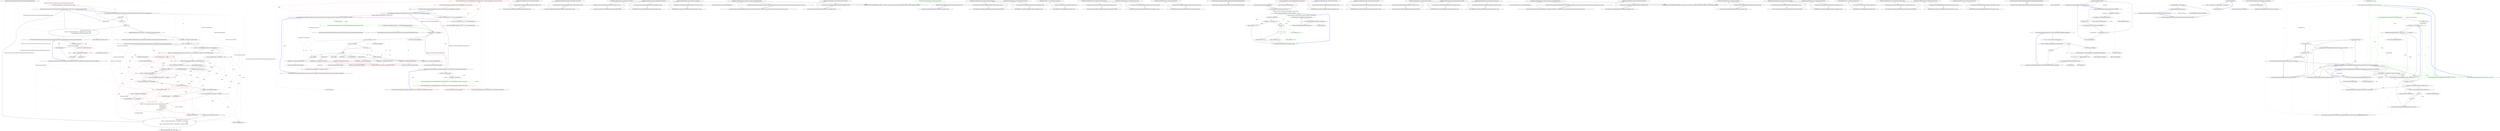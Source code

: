 digraph  {
n51 [label="Humanizer.Localisation.NumberToWords.Romanian.RomanianOrdinalNumberConverter", span=""];
n0 [cluster="Humanizer.Localisation.NumberToWords.Romanian.RomanianOrdinalNumberConverter.Convert(int, Humanizer.GrammaticalGender)", label="Entry Humanizer.Localisation.NumberToWords.Romanian.RomanianOrdinalNumberConverter.Convert(int, Humanizer.GrammaticalGender)", span="28-28"];
n1 [cluster="Humanizer.Localisation.NumberToWords.Romanian.RomanianOrdinalNumberConverter.Convert(int, Humanizer.GrammaticalGender)", label="number == 0", span="31-31"];
n3 [cluster="Humanizer.Localisation.NumberToWords.Romanian.RomanianOrdinalNumberConverter.Convert(int, Humanizer.GrammaticalGender)", label="number == 1", span="33-33"];
n4 [cluster="Humanizer.Localisation.NumberToWords.Romanian.RomanianOrdinalNumberConverter.Convert(int, Humanizer.GrammaticalGender)", color=red, community=0, label="0: return this.getPartByGender(_ordinalsUnder10[number], gender);", span="35-35"];
n5 [cluster="Humanizer.Localisation.NumberToWords.Romanian.RomanianOrdinalNumberConverter.Convert(int, Humanizer.GrammaticalGender)", label="number <= 9", span="36-36"];
n6 [cluster="Humanizer.Localisation.NumberToWords.Romanian.RomanianOrdinalNumberConverter.Convert(int, Humanizer.GrammaticalGender)", label="return String.Format(''{0} {1}'',\r\n                                        gender == GrammaticalGender.Feminine ? _femininePrefix : _masculinePrefix,\r\n                                        this.getPartByGender(_ordinalsUnder10[number], gender)\r\n                                     );", span="38-41"];
n8 [cluster="Humanizer.Localisation.NumberToWords.Romanian.RomanianOrdinalNumberConverter.Convert(int, Humanizer.GrammaticalGender)", label="String words = coverter.Convert(number, gender)", span="45-45"];
n10 [cluster="Humanizer.Localisation.NumberToWords.Romanian.RomanianOrdinalNumberConverter.Convert(int, Humanizer.GrammaticalGender)", label="(gender == GrammaticalGender.Feminine) && words.EndsWith(''zeci'')", span="50-50"];
n12 [cluster="Humanizer.Localisation.NumberToWords.Romanian.RomanianOrdinalNumberConverter.Convert(int, Humanizer.GrammaticalGender)", label="(gender == GrammaticalGender.Feminine) && words.Contains(''zeci'') && (words.Contains(''milioane'') || words.Contains(''miliarde''))", span="54-54"];
n14 [cluster="Humanizer.Localisation.NumberToWords.Romanian.RomanianOrdinalNumberConverter.Convert(int, Humanizer.GrammaticalGender)", label="(gender == GrammaticalGender.Feminine) && words.StartsWith(''un '')", span="59-59"];
n17 [cluster="Humanizer.Localisation.NumberToWords.Romanian.RomanianOrdinalNumberConverter.Convert(int, Humanizer.GrammaticalGender)", label="gender == GrammaticalGender.Feminine", span="66-66"];
n21 [cluster="Humanizer.Localisation.NumberToWords.Romanian.RomanianOrdinalNumberConverter.Convert(int, Humanizer.GrammaticalGender)", label="gender == GrammaticalGender.Feminine", span="73-73"];
n25 [cluster="Humanizer.Localisation.NumberToWords.Romanian.RomanianOrdinalNumberConverter.Convert(int, Humanizer.GrammaticalGender)", label="gender == GrammaticalGender.Masculine", span="81-81"];
n27 [cluster="Humanizer.Localisation.NumberToWords.Romanian.RomanianOrdinalNumberConverter.Convert(int, Humanizer.GrammaticalGender)", color=red, community=0, label="0: (gender == GrammaticalGender.Feminine) && (!words.EndsWith(''zece'') &&\r\n                                                               (words.EndsWith(''a'') ||\r\n                                                               words.EndsWith(''ă'') ||\r\n                                                               words.EndsWith(''e'') ||\r\n                                                               words.EndsWith(''i'')))", span="86-90"];
n29 [cluster="Humanizer.Localisation.NumberToWords.Romanian.RomanianOrdinalNumberConverter.Convert(int, Humanizer.GrammaticalGender)", label="return String.Format(''{0} {1}{2}'',\r\n                                        gender == GrammaticalGender.Feminine ? _femininePrefix : _masculinePrefix,\r\n                                        words,\r\n                                        gender == GrammaticalGender.Feminine ? _feminineSuffix : customMasculineSuffix\r\n                                    );", span="95-99"];
n2 [cluster="Humanizer.Localisation.NumberToWords.Romanian.RomanianOrdinalNumberConverter.Convert(int, Humanizer.GrammaticalGender)", label="return ''zero'';", span="32-32"];
n7 [cluster="Humanizer.Localisation.NumberToWords.Romanian.RomanianOrdinalNumberConverter.Convert(int, Humanizer.GrammaticalGender)", label="RomanianCardinalNumberConverter coverter = new RomanianCardinalNumberConverter()", span="44-44"];
n33 [cluster="Humanizer.Localisation.NumberToWords.Romanian.RomanianCardinalNumberConverter.RomanianCardinalNumberConverter()", label="Entry Humanizer.Localisation.NumberToWords.Romanian.RomanianCardinalNumberConverter.RomanianCardinalNumberConverter()", span="6-6"];
n9 [cluster="Humanizer.Localisation.NumberToWords.Romanian.RomanianOrdinalNumberConverter.Convert(int, Humanizer.GrammaticalGender)", label="words = words.Replace('' de '', '' '')", span="48-48"];
n34 [cluster="Humanizer.Localisation.NumberToWords.Romanian.RomanianCardinalNumberConverter.Convert(int, Humanizer.GrammaticalGender)", label="Entry Humanizer.Localisation.NumberToWords.Romanian.RomanianCardinalNumberConverter.Convert(int, Humanizer.GrammaticalGender)", span="98-98"];
n35 [cluster="string.Replace(string, string)", label="Entry string.Replace(string, string)", span="0-0"];
n11 [cluster="Humanizer.Localisation.NumberToWords.Romanian.RomanianOrdinalNumberConverter.Convert(int, Humanizer.GrammaticalGender)", label="words = words.Substring(0, words.Length - 4) + ''zece''", span="52-52"];
n13 [cluster="Humanizer.Localisation.NumberToWords.Romanian.RomanianOrdinalNumberConverter.Convert(int, Humanizer.GrammaticalGender)", color=red, community=0, label="0: words = words.Replace(''zeci'', ''zecea'')", span="56-56"];
n15 [cluster="Humanizer.Localisation.NumberToWords.Romanian.RomanianOrdinalNumberConverter.Convert(int, Humanizer.GrammaticalGender)", label="words = words.Substring(2).TrimStart()", span="61-61"];
n16 [cluster="Humanizer.Localisation.NumberToWords.Romanian.RomanianOrdinalNumberConverter.Convert(int, Humanizer.GrammaticalGender)", label="words.EndsWith(''milioane'')", span="64-64"];
n18 [cluster="Humanizer.Localisation.NumberToWords.Romanian.RomanianOrdinalNumberConverter.Convert(int, Humanizer.GrammaticalGender)", label="words = words.Substring(0, words.Length - 8) + ''milioana''", span="67-67"];
n20 [cluster="Humanizer.Localisation.NumberToWords.Romanian.RomanianOrdinalNumberConverter.Convert(int, Humanizer.GrammaticalGender)", label="words.EndsWith(''milion'')", span="71-71"];
n22 [cluster="Humanizer.Localisation.NumberToWords.Romanian.RomanianOrdinalNumberConverter.Convert(int, Humanizer.GrammaticalGender)", label="words = words.Substring(0, words.Length - 6) + ''milioana''", span="74-74"];
n24 [cluster="Humanizer.Localisation.NumberToWords.Romanian.RomanianOrdinalNumberConverter.Convert(int, Humanizer.GrammaticalGender)", color=red, community=0, label="0: words.EndsWith(''miliard'')", span="79-79"];
n28 [cluster="Humanizer.Localisation.NumberToWords.Romanian.RomanianOrdinalNumberConverter.Convert(int, Humanizer.GrammaticalGender)", label="words = words.Substring(0, words.Length - 1)", span="92-92"];
n36 [cluster="string.EndsWith(string)", label="Entry string.EndsWith(string)", span="0-0"];
n38 [cluster="string.Contains(string)", label="Entry string.Contains(string)", span="0-0"];
n37 [cluster="string.Substring(int, int)", label="Entry string.Substring(int, int)", span="0-0"];
n39 [cluster="string.StartsWith(string)", label="Entry string.StartsWith(string)", span="0-0"];
n40 [cluster="string.Substring(int)", label="Entry string.Substring(int)", span="0-0"];
n41 [cluster="string.TrimStart(params char[])", label="Entry string.TrimStart(params char[])", span="0-0"];
n19 [cluster="Humanizer.Localisation.NumberToWords.Romanian.RomanianOrdinalNumberConverter.Convert(int, Humanizer.GrammaticalGender)", label="String customMasculineSuffix = _masculineSuffix", span="70-70"];
n23 [cluster="Humanizer.Localisation.NumberToWords.Romanian.RomanianOrdinalNumberConverter.Convert(int, Humanizer.GrammaticalGender)", label="customMasculineSuffix = ''u'' + _masculineSuffix", span="77-77"];
n26 [cluster="Humanizer.Localisation.NumberToWords.Romanian.RomanianOrdinalNumberConverter.Convert(int, Humanizer.GrammaticalGender)", label="customMasculineSuffix = ''u'' + _masculineSuffix", span="82-82"];
n30 [cluster="Humanizer.Localisation.NumberToWords.Romanian.RomanianOrdinalNumberConverter.Convert(int, Humanizer.GrammaticalGender)", label="Exit Humanizer.Localisation.NumberToWords.Romanian.RomanianOrdinalNumberConverter.Convert(int, Humanizer.GrammaticalGender)", span="28-28"];
n31 [cluster="Humanizer.Localisation.NumberToWords.Romanian.RomanianOrdinalNumberConverter.getPartByGender(string, Humanizer.GrammaticalGender)", label="Entry Humanizer.Localisation.NumberToWords.Romanian.RomanianOrdinalNumberConverter.getPartByGender(string, Humanizer.GrammaticalGender)", span="103-103"];
n42 [cluster="string.Format(string, object, object, object)", label="Entry string.Format(string, object, object, object)", span="0-0"];
n32 [cluster="string.Format(string, object, object)", label="Entry string.Format(string, object, object)", span="0-0"];
n43 [cluster="Humanizer.Localisation.NumberToWords.Romanian.RomanianOrdinalNumberConverter.getPartByGender(string, Humanizer.GrammaticalGender)", label="multiGenderPart.Contains(''|'')", span="105-105"];
n44 [cluster="Humanizer.Localisation.NumberToWords.Romanian.RomanianOrdinalNumberConverter.getPartByGender(string, Humanizer.GrammaticalGender)", color=red, community=0, label="0: String[] parts = multiGenderPart.Split('|')", span="107-107"];
n45 [cluster="Humanizer.Localisation.NumberToWords.Romanian.RomanianOrdinalNumberConverter.getPartByGender(string, Humanizer.GrammaticalGender)", label="gender == GrammaticalGender.Feminine", span="108-108"];
n48 [cluster="Humanizer.Localisation.NumberToWords.Romanian.RomanianOrdinalNumberConverter.getPartByGender(string, Humanizer.GrammaticalGender)", label="return multiGenderPart;", span="115-115"];
n50 [cluster="string.Split(params char[])", label="Entry string.Split(params char[])", span="0-0"];
n46 [cluster="Humanizer.Localisation.NumberToWords.Romanian.RomanianOrdinalNumberConverter.getPartByGender(string, Humanizer.GrammaticalGender)", label="return parts[1];", span="109-109"];
n47 [cluster="Humanizer.Localisation.NumberToWords.Romanian.RomanianOrdinalNumberConverter.getPartByGender(string, Humanizer.GrammaticalGender)", label="return parts[0];", span="112-112"];
n49 [cluster="Humanizer.Localisation.NumberToWords.Romanian.RomanianOrdinalNumberConverter.getPartByGender(string, Humanizer.GrammaticalGender)", label="Exit Humanizer.Localisation.NumberToWords.Romanian.RomanianOrdinalNumberConverter.getPartByGender(string, Humanizer.GrammaticalGender)", span="103-103"];
m0_6 [cluster="System.DateTime.Add(System.TimeSpan)", file="DateHumanize.cs", label="Entry System.DateTime.Add(System.TimeSpan)", span="0-0"];
m0_16 [cluster="Humanizer.Tests.DateHumanize.Verify(string, int, Humanizer.Localisation.TimeUnit, Humanizer.Localisation.Tense, double?, System.Globalization.CultureInfo)", file="DateHumanize.cs", label="Entry Humanizer.Tests.DateHumanize.Verify(string, int, Humanizer.Localisation.TimeUnit, Humanizer.Localisation.Tense, double?, System.Globalization.CultureInfo)", span="30-30"];
m0_17 [cluster="Humanizer.Tests.DateHumanize.Verify(string, int, Humanizer.Localisation.TimeUnit, Humanizer.Localisation.Tense, double?, System.Globalization.CultureInfo)", color=green, community=0, file="DateHumanize.cs", label="0: precision.HasValue", span="32-32"];
m0_18 [cluster="Humanizer.Tests.DateHumanize.Verify(string, int, Humanizer.Localisation.TimeUnit, Humanizer.Localisation.Tense, double?, System.Globalization.CultureInfo)", color=green, community=0, file="DateHumanize.cs", label="0: Configurator.DateTimeHumanizeStrategy = new PrecisionDateTimeHumanizeStrategy(precision.Value)", span="33-33"];
m0_21 [cluster="Humanizer.Tests.DateHumanize.Verify(string, int, Humanizer.Localisation.TimeUnit, Humanizer.Localisation.Tense, double?, System.Globalization.CultureInfo)", file="DateHumanize.cs", label="unit = Math.Abs(unit)", span="38-38"];
m0_22 [cluster="Humanizer.Tests.DateHumanize.Verify(string, int, Humanizer.Localisation.TimeUnit, Humanizer.Localisation.Tense, double?, System.Globalization.CultureInfo)", file="DateHumanize.cs", label="tense == Tense.Past", span="40-40"];
m0_24 [cluster="Humanizer.Tests.DateHumanize.Verify(string, int, Humanizer.Localisation.TimeUnit, Humanizer.Localisation.Tense, double?, System.Globalization.CultureInfo)", file="DateHumanize.cs", label=timeUnit, span="43-43"];
m0_39 [cluster="Humanizer.Tests.DateHumanize.Verify(string, int, Humanizer.Localisation.TimeUnit, Humanizer.Localisation.Tense, double?, System.Globalization.CultureInfo)", color=red, community=0, file="DateHumanize.cs", label="0: VerifyWithCurrentDate(expectedString, deltaFromNow, culture)", span="68-68"];
m0_40 [cluster="Humanizer.Tests.DateHumanize.Verify(string, int, Humanizer.Localisation.TimeUnit, Humanizer.Localisation.Tense, double?, System.Globalization.CultureInfo)", color=red, community=0, file="DateHumanize.cs", label="0: VerifyWithDateInjection(expectedString, deltaFromNow, culture)", span="69-69"];
m0_19 [cluster="Humanizer.Tests.DateHumanize.Verify(string, int, Humanizer.Localisation.TimeUnit, Humanizer.Localisation.Tense, double?, System.Globalization.CultureInfo)", file="DateHumanize.cs", label="Configurator.DateTimeHumanizeStrategy = new DefaultDateTimeHumanizeStrategy()", span="35-35"];
m0_20 [cluster="Humanizer.Tests.DateHumanize.Verify(string, int, Humanizer.Localisation.TimeUnit, Humanizer.Localisation.Tense, double?, System.Globalization.CultureInfo)", file="DateHumanize.cs", label="var deltaFromNow = new TimeSpan()", span="37-37"];
m0_23 [cluster="Humanizer.Tests.DateHumanize.Verify(string, int, Humanizer.Localisation.TimeUnit, Humanizer.Localisation.Tense, double?, System.Globalization.CultureInfo)", file="DateHumanize.cs", label="unit = -unit", span="41-41"];
m0_26 [cluster="Humanizer.Tests.DateHumanize.Verify(string, int, Humanizer.Localisation.TimeUnit, Humanizer.Localisation.Tense, double?, System.Globalization.CultureInfo)", file="DateHumanize.cs", label="deltaFromNow = TimeSpan.FromMilliseconds(unit)", span="46-46"];
m0_28 [cluster="Humanizer.Tests.DateHumanize.Verify(string, int, Humanizer.Localisation.TimeUnit, Humanizer.Localisation.Tense, double?, System.Globalization.CultureInfo)", file="DateHumanize.cs", label="deltaFromNow = TimeSpan.FromSeconds(unit)", span="49-49"];
m0_30 [cluster="Humanizer.Tests.DateHumanize.Verify(string, int, Humanizer.Localisation.TimeUnit, Humanizer.Localisation.Tense, double?, System.Globalization.CultureInfo)", file="DateHumanize.cs", label="deltaFromNow = TimeSpan.FromMinutes(unit)", span="52-52"];
m0_32 [cluster="Humanizer.Tests.DateHumanize.Verify(string, int, Humanizer.Localisation.TimeUnit, Humanizer.Localisation.Tense, double?, System.Globalization.CultureInfo)", file="DateHumanize.cs", label="deltaFromNow = TimeSpan.FromHours(unit)", span="55-55"];
m0_34 [cluster="Humanizer.Tests.DateHumanize.Verify(string, int, Humanizer.Localisation.TimeUnit, Humanizer.Localisation.Tense, double?, System.Globalization.CultureInfo)", file="DateHumanize.cs", label="deltaFromNow = TimeSpan.FromDays(unit)", span="58-58"];
m0_36 [cluster="Humanizer.Tests.DateHumanize.Verify(string, int, Humanizer.Localisation.TimeUnit, Humanizer.Localisation.Tense, double?, System.Globalization.CultureInfo)", file="DateHumanize.cs", label="deltaFromNow = TimeSpan.FromDays(unit*31)", span="61-61"];
m0_38 [cluster="Humanizer.Tests.DateHumanize.Verify(string, int, Humanizer.Localisation.TimeUnit, Humanizer.Localisation.Tense, double?, System.Globalization.CultureInfo)", file="DateHumanize.cs", label="deltaFromNow = TimeSpan.FromDays(unit*366)", span="64-64"];
m0_25 [cluster="Humanizer.Tests.DateHumanize.Verify(string, int, Humanizer.Localisation.TimeUnit, Humanizer.Localisation.Tense, double?, System.Globalization.CultureInfo)", file="DateHumanize.cs", label="TimeUnit.Millisecond", span="45-45"];
m0_27 [cluster="Humanizer.Tests.DateHumanize.Verify(string, int, Humanizer.Localisation.TimeUnit, Humanizer.Localisation.Tense, double?, System.Globalization.CultureInfo)", file="DateHumanize.cs", label="TimeUnit.Second", span="48-48"];
m0_29 [cluster="Humanizer.Tests.DateHumanize.Verify(string, int, Humanizer.Localisation.TimeUnit, Humanizer.Localisation.Tense, double?, System.Globalization.CultureInfo)", file="DateHumanize.cs", label="TimeUnit.Minute", span="51-51"];
m0_31 [cluster="Humanizer.Tests.DateHumanize.Verify(string, int, Humanizer.Localisation.TimeUnit, Humanizer.Localisation.Tense, double?, System.Globalization.CultureInfo)", file="DateHumanize.cs", label="TimeUnit.Hour", span="54-54"];
m0_33 [cluster="Humanizer.Tests.DateHumanize.Verify(string, int, Humanizer.Localisation.TimeUnit, Humanizer.Localisation.Tense, double?, System.Globalization.CultureInfo)", file="DateHumanize.cs", label="TimeUnit.Day", span="57-57"];
m0_35 [cluster="Humanizer.Tests.DateHumanize.Verify(string, int, Humanizer.Localisation.TimeUnit, Humanizer.Localisation.Tense, double?, System.Globalization.CultureInfo)", file="DateHumanize.cs", label="TimeUnit.Month", span="60-60"];
m0_37 [cluster="Humanizer.Tests.DateHumanize.Verify(string, int, Humanizer.Localisation.TimeUnit, Humanizer.Localisation.Tense, double?, System.Globalization.CultureInfo)", file="DateHumanize.cs", label="TimeUnit.Year", span="63-63"];
m0_41 [cluster="Humanizer.Tests.DateHumanize.Verify(string, int, Humanizer.Localisation.TimeUnit, Humanizer.Localisation.Tense, double?, System.Globalization.CultureInfo)", file="DateHumanize.cs", label="Exit Humanizer.Tests.DateHumanize.Verify(string, int, Humanizer.Localisation.TimeUnit, Humanizer.Localisation.Tense, double?, System.Globalization.CultureInfo)", span="30-30"];
m0_45 [cluster="System.Math.Abs(int)", file="DateHumanize.cs", label="Entry System.Math.Abs(int)", span="0-0"];
m0_9 [cluster="Humanizer.Tests.DateHumanize.VerifyWithDateInjection(string, System.TimeSpan, System.Globalization.CultureInfo)", file="DateHumanize.cs", label="Entry Humanizer.Tests.DateHumanize.VerifyWithDateInjection(string, System.TimeSpan, System.Globalization.CultureInfo)", span="21-21"];
m0_10 [cluster="Humanizer.Tests.DateHumanize.VerifyWithDateInjection(string, System.TimeSpan, System.Globalization.CultureInfo)", file="DateHumanize.cs", label="var utcNow = new DateTime(2013, 6, 20, 9, 58, 22, DateTimeKind.Utc)", span="23-23"];
m0_12 [cluster="Humanizer.Tests.DateHumanize.VerifyWithDateInjection(string, System.TimeSpan, System.Globalization.CultureInfo)", color=red, community=0, file="DateHumanize.cs", label="0: Assert.Equal(expectedString, utcNow.Add(deltaFromNow).Humanize(utcDate: true, dateToCompareAgainst: utcNow, culture: culture))", span="26-26"];
m0_13 [cluster="Humanizer.Tests.DateHumanize.VerifyWithDateInjection(string, System.TimeSpan, System.Globalization.CultureInfo)", color=red, community=0, file="DateHumanize.cs", label="0: Assert.Equal(expectedString, now.Add(deltaFromNow).Humanize(false, now, culture: culture))", span="27-27"];
m0_11 [cluster="Humanizer.Tests.DateHumanize.VerifyWithDateInjection(string, System.TimeSpan, System.Globalization.CultureInfo)", file="DateHumanize.cs", label="var now = new DateTime(2013, 6, 20, 11, 58, 22, DateTimeKind.Local)", span="24-24"];
m0_14 [cluster="Humanizer.Tests.DateHumanize.VerifyWithDateInjection(string, System.TimeSpan, System.Globalization.CultureInfo)", file="DateHumanize.cs", label="Exit Humanizer.Tests.DateHumanize.VerifyWithDateInjection(string, System.TimeSpan, System.Globalization.CultureInfo)", span="21-21"];
m0_43 [cluster="Humanizer.DateTimeHumanizeStrategy.DefaultDateTimeHumanizeStrategy.DefaultDateTimeHumanizeStrategy()", file="DateHumanize.cs", label="Entry Humanizer.DateTimeHumanizeStrategy.DefaultDateTimeHumanizeStrategy.DefaultDateTimeHumanizeStrategy()", span="10-10"];
m0_44 [cluster="System.TimeSpan.TimeSpan()", file="DateHumanize.cs", label="Entry System.TimeSpan.TimeSpan()", span="0-0"];
m0_48 [cluster="System.TimeSpan.FromMinutes(double)", file="DateHumanize.cs", label="Entry System.TimeSpan.FromMinutes(double)", span="0-0"];
m0_46 [cluster="System.TimeSpan.FromMilliseconds(double)", file="DateHumanize.cs", label="Entry System.TimeSpan.FromMilliseconds(double)", span="0-0"];
m0_8 [cluster="Unk.Equal", file="DateHumanize.cs", label="Entry Unk.Equal", span=""];
m0_47 [cluster="System.TimeSpan.FromSeconds(double)", file="DateHumanize.cs", label="Entry System.TimeSpan.FromSeconds(double)", span="0-0"];
m0_0 [cluster="Humanizer.Tests.DateHumanize.VerifyWithCurrentDate(string, System.TimeSpan, System.Globalization.CultureInfo)", file="DateHumanize.cs", label="Entry Humanizer.Tests.DateHumanize.VerifyWithCurrentDate(string, System.TimeSpan, System.Globalization.CultureInfo)", span="11-11"];
m0_1 [cluster="Humanizer.Tests.DateHumanize.VerifyWithCurrentDate(string, System.TimeSpan, System.Globalization.CultureInfo)", file="DateHumanize.cs", label="var utcNow = DateTime.UtcNow", span="13-13"];
m0_3 [cluster="Humanizer.Tests.DateHumanize.VerifyWithCurrentDate(string, System.TimeSpan, System.Globalization.CultureInfo)", color=green, community=0, file="DateHumanize.cs", label="0: Assert.Equal(expectedString, utcNow.Add(deltaFromNow).Humanize(utcDate: true, dateToCompareAgainst: utcNow, culture: culture))", span="17-17"];
m0_4 [cluster="Humanizer.Tests.DateHumanize.VerifyWithCurrentDate(string, System.TimeSpan, System.Globalization.CultureInfo)", color=red, community=0, file="DateHumanize.cs", label="0: Assert.Equal(expectedString, localNow.Add(deltaFromNow).Humanize(utcDate: false, dateToCompareAgainst: localNow, culture: culture))", span="18-18"];
m0_2 [cluster="Humanizer.Tests.DateHumanize.VerifyWithCurrentDate(string, System.TimeSpan, System.Globalization.CultureInfo)", file="DateHumanize.cs", label="var localNow = DateTime.Now", span="14-14"];
m0_5 [cluster="Humanizer.Tests.DateHumanize.VerifyWithCurrentDate(string, System.TimeSpan, System.Globalization.CultureInfo)", file="DateHumanize.cs", label="Exit Humanizer.Tests.DateHumanize.VerifyWithCurrentDate(string, System.TimeSpan, System.Globalization.CultureInfo)", span="11-11"];
m0_7 [cluster="System.DateTime.Humanize(bool, System.DateTime?, System.Globalization.CultureInfo)", file="DateHumanize.cs", label="Entry System.DateTime.Humanize(bool, System.DateTime?, System.Globalization.CultureInfo)", span="19-19"];
m0_15 [cluster="System.DateTime.DateTime(int, int, int, int, int, int, System.DateTimeKind)", file="DateHumanize.cs", label="Entry System.DateTime.DateTime(int, int, int, int, int, int, System.DateTimeKind)", span="0-0"];
m0_49 [cluster="System.TimeSpan.FromHours(double)", file="DateHumanize.cs", label="Entry System.TimeSpan.FromHours(double)", span="0-0"];
m0_50 [cluster="System.TimeSpan.FromDays(double)", file="DateHumanize.cs", label="Entry System.TimeSpan.FromDays(double)", span="0-0"];
m0_42 [cluster="Humanizer.DateTimeHumanizeStrategy.PrecisionDateTimeHumanizeStrategy.PrecisionDateTimeHumanizeStrategy(double)", file="DateHumanize.cs", label="Entry Humanizer.DateTimeHumanizeStrategy.PrecisionDateTimeHumanizeStrategy.PrecisionDateTimeHumanizeStrategy(double)", span="18-18"];
m1_5 [cluster="Humanizer.Tests.DateHumanize.Verify(string, int, Humanizer.Localisation.TimeUnit, Humanizer.Localisation.Tense, double?, System.Globalization.CultureInfo)", file="DateHumanizeDefaultStrategyTests.cs", label="Entry Humanizer.Tests.DateHumanize.Verify(string, int, Humanizer.Localisation.TimeUnit, Humanizer.Localisation.Tense, double?, System.Globalization.CultureInfo)", span="30-30"];
m1_0 [cluster="Humanizer.Tests.DateHumanizeDefaultStrategyTests.DateHumanizeDefaultStrategyTests()", file="DateHumanizeDefaultStrategyTests.cs", label="Entry Humanizer.Tests.DateHumanizeDefaultStrategyTests.DateHumanizeDefaultStrategyTests()", span="9-9"];
m1_1 [cluster="Humanizer.Tests.DateHumanizeDefaultStrategyTests.DateHumanizeDefaultStrategyTests()", file="DateHumanizeDefaultStrategyTests.cs", label="Exit Humanizer.Tests.DateHumanizeDefaultStrategyTests.DateHumanizeDefaultStrategyTests()", span="9-9"];
m1_15 [cluster="Humanizer.Tests.DateHumanizeDefaultStrategyTests.HoursAgo(int, string)", file="DateHumanizeDefaultStrategyTests.cs", label="Entry Humanizer.Tests.DateHumanizeDefaultStrategyTests.HoursAgo(int, string)", span="65-65"];
m1_16 [cluster="Humanizer.Tests.DateHumanizeDefaultStrategyTests.HoursAgo(int, string)", file="DateHumanizeDefaultStrategyTests.cs", label="DateHumanize.Verify(expected, hours, TimeUnit.Hour, Tense.Past)", span="67-67"];
m1_17 [cluster="Humanizer.Tests.DateHumanizeDefaultStrategyTests.HoursAgo(int, string)", file="DateHumanizeDefaultStrategyTests.cs", label="Exit Humanizer.Tests.DateHumanizeDefaultStrategyTests.HoursAgo(int, string)", span="65-65"];
m1_12 [cluster="Humanizer.Tests.DateHumanizeDefaultStrategyTests.MinutesFromNow(int, string)", file="DateHumanizeDefaultStrategyTests.cs", label="Entry Humanizer.Tests.DateHumanizeDefaultStrategyTests.MinutesFromNow(int, string)", span="55-55"];
m1_13 [cluster="Humanizer.Tests.DateHumanizeDefaultStrategyTests.MinutesFromNow(int, string)", file="DateHumanizeDefaultStrategyTests.cs", label="DateHumanize.Verify(expected, minutes, TimeUnit.Minute, Tense.Future)", span="57-57"];
m1_14 [cluster="Humanizer.Tests.DateHumanizeDefaultStrategyTests.MinutesFromNow(int, string)", file="DateHumanizeDefaultStrategyTests.cs", label="Exit Humanizer.Tests.DateHumanizeDefaultStrategyTests.MinutesFromNow(int, string)", span="55-55"];
m1_33 [cluster="Humanizer.Tests.DateHumanizeDefaultStrategyTests.YearsAgo(int, string)", file="DateHumanizeDefaultStrategyTests.cs", label="Entry Humanizer.Tests.DateHumanizeDefaultStrategyTests.YearsAgo(int, string)", span="123-123"];
m1_34 [cluster="Humanizer.Tests.DateHumanizeDefaultStrategyTests.YearsAgo(int, string)", file="DateHumanizeDefaultStrategyTests.cs", label="DateHumanize.Verify(expected, years, TimeUnit.Year, Tense.Past)", span="125-125"];
m1_35 [cluster="Humanizer.Tests.DateHumanizeDefaultStrategyTests.YearsAgo(int, string)", file="DateHumanizeDefaultStrategyTests.cs", label="Exit Humanizer.Tests.DateHumanizeDefaultStrategyTests.YearsAgo(int, string)", span="123-123"];
m1_9 [cluster="Humanizer.Tests.DateHumanizeDefaultStrategyTests.MinutesAgo(int, string)", file="DateHumanizeDefaultStrategyTests.cs", label="Entry Humanizer.Tests.DateHumanizeDefaultStrategyTests.MinutesAgo(int, string)", span="43-43"];
m1_10 [cluster="Humanizer.Tests.DateHumanizeDefaultStrategyTests.MinutesAgo(int, string)", file="DateHumanizeDefaultStrategyTests.cs", label="DateHumanize.Verify(expected, minutes, TimeUnit.Minute, Tense.Past)", span="45-45"];
m1_11 [cluster="Humanizer.Tests.DateHumanizeDefaultStrategyTests.MinutesAgo(int, string)", file="DateHumanizeDefaultStrategyTests.cs", label="Exit Humanizer.Tests.DateHumanizeDefaultStrategyTests.MinutesAgo(int, string)", span="43-43"];
m1_36 [cluster="Humanizer.Tests.DateHumanizeDefaultStrategyTests.YearsFromNow(int, string)", file="DateHumanizeDefaultStrategyTests.cs", label="Entry Humanizer.Tests.DateHumanizeDefaultStrategyTests.YearsFromNow(int, string)", span="131-131"];
m1_37 [cluster="Humanizer.Tests.DateHumanizeDefaultStrategyTests.YearsFromNow(int, string)", file="DateHumanizeDefaultStrategyTests.cs", label="DateHumanize.Verify(expected, years, TimeUnit.Year, Tense.Future)", span="133-133"];
m1_38 [cluster="Humanizer.Tests.DateHumanizeDefaultStrategyTests.YearsFromNow(int, string)", file="DateHumanizeDefaultStrategyTests.cs", label="Exit Humanizer.Tests.DateHumanizeDefaultStrategyTests.YearsFromNow(int, string)", span="131-131"];
m1_42 [cluster="Humanizer.Tests.DateHumanizeDefaultStrategyTests.CanSpecifyCultureExplicitly(int, Humanizer.Localisation.TimeUnit, Humanizer.Localisation.Tense, string, string)", file="DateHumanizeDefaultStrategyTests.cs", label="Entry Humanizer.Tests.DateHumanizeDefaultStrategyTests.CanSpecifyCultureExplicitly(int, Humanizer.Localisation.TimeUnit, Humanizer.Localisation.Tense, string, string)", span="146-146"];
m1_43 [cluster="Humanizer.Tests.DateHumanizeDefaultStrategyTests.CanSpecifyCultureExplicitly(int, Humanizer.Localisation.TimeUnit, Humanizer.Localisation.Tense, string, string)", file="DateHumanizeDefaultStrategyTests.cs", label="DateHumanize.Verify(expected, unit, timeUnit, tense, culture: new CultureInfo(culture))", span="148-148"];
m1_44 [cluster="Humanizer.Tests.DateHumanizeDefaultStrategyTests.CanSpecifyCultureExplicitly(int, Humanizer.Localisation.TimeUnit, Humanizer.Localisation.Tense, string, string)", file="DateHumanizeDefaultStrategyTests.cs", label="Exit Humanizer.Tests.DateHumanizeDefaultStrategyTests.CanSpecifyCultureExplicitly(int, Humanizer.Localisation.TimeUnit, Humanizer.Localisation.Tense, string, string)", span="146-146"];
m1_2 [cluster="Humanizer.Tests.DateHumanizeDefaultStrategyTests.SecondsAgo(int, string)", file="DateHumanizeDefaultStrategyTests.cs", label="Entry Humanizer.Tests.DateHumanizeDefaultStrategyTests.SecondsAgo(int, string)", span="19-19"];
m1_3 [cluster="Humanizer.Tests.DateHumanizeDefaultStrategyTests.SecondsAgo(int, string)", file="DateHumanizeDefaultStrategyTests.cs", label="DateHumanize.Verify(expected, seconds, TimeUnit.Second, Tense.Past)", span="21-21"];
m1_4 [cluster="Humanizer.Tests.DateHumanizeDefaultStrategyTests.SecondsAgo(int, string)", file="DateHumanizeDefaultStrategyTests.cs", label="Exit Humanizer.Tests.DateHumanizeDefaultStrategyTests.SecondsAgo(int, string)", span="19-19"];
m1_21 [cluster="Humanizer.Tests.DateHumanizeDefaultStrategyTests.DaysAgo(int, string)", file="DateHumanizeDefaultStrategyTests.cs", label="Entry Humanizer.Tests.DateHumanizeDefaultStrategyTests.DaysAgo(int, string)", span="85-85"];
m1_22 [cluster="Humanizer.Tests.DateHumanizeDefaultStrategyTests.DaysAgo(int, string)", color=green, community=0, file="DateHumanizeDefaultStrategyTests.cs", label="0: DateHumanize.Verify(expected, days, TimeUnit.Day, Tense.Past)", span="87-87"];
m1_23 [cluster="Humanizer.Tests.DateHumanizeDefaultStrategyTests.DaysAgo(int, string)", file="DateHumanizeDefaultStrategyTests.cs", label="Exit Humanizer.Tests.DateHumanizeDefaultStrategyTests.DaysAgo(int, string)", span="85-85"];
m1_30 [cluster="Humanizer.Tests.DateHumanizeDefaultStrategyTests.MonthsFromNow(int, string)", file="DateHumanizeDefaultStrategyTests.cs", label="Entry Humanizer.Tests.DateHumanizeDefaultStrategyTests.MonthsFromNow(int, string)", span="115-115"];
m1_31 [cluster="Humanizer.Tests.DateHumanizeDefaultStrategyTests.MonthsFromNow(int, string)", file="DateHumanizeDefaultStrategyTests.cs", label="DateHumanize.Verify(expected, months, TimeUnit.Month, Tense.Future)", span="117-117"];
m1_32 [cluster="Humanizer.Tests.DateHumanizeDefaultStrategyTests.MonthsFromNow(int, string)", file="DateHumanizeDefaultStrategyTests.cs", label="Exit Humanizer.Tests.DateHumanizeDefaultStrategyTests.MonthsFromNow(int, string)", span="115-115"];
m1_27 [cluster="Humanizer.Tests.DateHumanizeDefaultStrategyTests.MonthsAgo(int, string)", file="DateHumanizeDefaultStrategyTests.cs", label="Entry Humanizer.Tests.DateHumanizeDefaultStrategyTests.MonthsAgo(int, string)", span="105-105"];
m1_28 [cluster="Humanizer.Tests.DateHumanizeDefaultStrategyTests.MonthsAgo(int, string)", file="DateHumanizeDefaultStrategyTests.cs", label="DateHumanize.Verify(expected, months, TimeUnit.Month, Tense.Past)", span="107-107"];
m1_29 [cluster="Humanizer.Tests.DateHumanizeDefaultStrategyTests.MonthsAgo(int, string)", file="DateHumanizeDefaultStrategyTests.cs", label="Exit Humanizer.Tests.DateHumanizeDefaultStrategyTests.MonthsAgo(int, string)", span="105-105"];
m1_39 [cluster="Humanizer.Tests.DateHumanizeDefaultStrategyTests.Now()", file="DateHumanizeDefaultStrategyTests.cs", label="Entry Humanizer.Tests.DateHumanizeDefaultStrategyTests.Now()", span="137-137"];
m1_40 [cluster="Humanizer.Tests.DateHumanizeDefaultStrategyTests.Now()", file="DateHumanizeDefaultStrategyTests.cs", label="DateHumanize.Verify(''now'', 0, TimeUnit.Year, Tense.Future)", span="139-139"];
m1_41 [cluster="Humanizer.Tests.DateHumanizeDefaultStrategyTests.Now()", file="DateHumanizeDefaultStrategyTests.cs", label="Exit Humanizer.Tests.DateHumanizeDefaultStrategyTests.Now()", span="137-137"];
m1_6 [cluster="Humanizer.Tests.DateHumanizeDefaultStrategyTests.SecondsFromNow(int, string)", file="DateHumanizeDefaultStrategyTests.cs", label="Entry Humanizer.Tests.DateHumanizeDefaultStrategyTests.SecondsFromNow(int, string)", span="29-29"];
m1_7 [cluster="Humanizer.Tests.DateHumanizeDefaultStrategyTests.SecondsFromNow(int, string)", file="DateHumanizeDefaultStrategyTests.cs", label="DateHumanize.Verify(expected, seconds, TimeUnit.Second, Tense.Future)", span="31-31"];
m1_8 [cluster="Humanizer.Tests.DateHumanizeDefaultStrategyTests.SecondsFromNow(int, string)", file="DateHumanizeDefaultStrategyTests.cs", label="Exit Humanizer.Tests.DateHumanizeDefaultStrategyTests.SecondsFromNow(int, string)", span="29-29"];
m1_18 [cluster="Humanizer.Tests.DateHumanizeDefaultStrategyTests.HoursFromNow(int, string)", file="DateHumanizeDefaultStrategyTests.cs", label="Entry Humanizer.Tests.DateHumanizeDefaultStrategyTests.HoursFromNow(int, string)", span="75-75"];
m1_19 [cluster="Humanizer.Tests.DateHumanizeDefaultStrategyTests.HoursFromNow(int, string)", file="DateHumanizeDefaultStrategyTests.cs", label="DateHumanize.Verify(expected, hours, TimeUnit.Hour, Tense.Future)", span="77-77"];
m1_20 [cluster="Humanizer.Tests.DateHumanizeDefaultStrategyTests.HoursFromNow(int, string)", file="DateHumanizeDefaultStrategyTests.cs", label="Exit Humanizer.Tests.DateHumanizeDefaultStrategyTests.HoursFromNow(int, string)", span="75-75"];
m1_45 [cluster="System.Globalization.CultureInfo.CultureInfo(string)", file="DateHumanizeDefaultStrategyTests.cs", label="Entry System.Globalization.CultureInfo.CultureInfo(string)", span="0-0"];
m1_24 [cluster="Humanizer.Tests.DateHumanizeDefaultStrategyTests.DaysFromNow(int, string)", file="DateHumanizeDefaultStrategyTests.cs", label="Entry Humanizer.Tests.DateHumanizeDefaultStrategyTests.DaysFromNow(int, string)", span="95-95"];
m1_25 [cluster="Humanizer.Tests.DateHumanizeDefaultStrategyTests.DaysFromNow(int, string)", file="DateHumanizeDefaultStrategyTests.cs", label="DateHumanize.Verify(expected, days, TimeUnit.Day, Tense.Future)", span="97-97"];
m1_26 [cluster="Humanizer.Tests.DateHumanizeDefaultStrategyTests.DaysFromNow(int, string)", file="DateHumanizeDefaultStrategyTests.cs", label="Exit Humanizer.Tests.DateHumanizeDefaultStrategyTests.DaysFromNow(int, string)", span="95-95"];
m2_8 [cluster="int.ToString(System.IFormatProvider)", file="DefaultDateTimeHumanizeStrategy.cs", label="Entry int.ToString(System.IFormatProvider)", span="0-0"];
m2_5 [cluster="Humanizer.OrdinalizeExtensions.Ordinalize(int)", file="DefaultDateTimeHumanizeStrategy.cs", label="Entry Humanizer.OrdinalizeExtensions.Ordinalize(int)", span="25-25"];
m2_6 [cluster="Humanizer.OrdinalizeExtensions.Ordinalize(int)", file="DefaultDateTimeHumanizeStrategy.cs", label="return Ordinalize(number, number.ToString(CultureInfo.InvariantCulture));", span="27-27"];
m2_7 [cluster="Humanizer.OrdinalizeExtensions.Ordinalize(int)", file="DefaultDateTimeHumanizeStrategy.cs", label="Exit Humanizer.OrdinalizeExtensions.Ordinalize(int)", span="25-25"];
m2_4 [cluster="Humanizer.OrdinalizeExtensions.Ordinalize(int, string)", file="DefaultDateTimeHumanizeStrategy.cs", label="Entry Humanizer.OrdinalizeExtensions.Ordinalize(int, string)", span="30-30"];
m2_9 [cluster="Humanizer.OrdinalizeExtensions.Ordinalize(int, string)", file="DefaultDateTimeHumanizeStrategy.cs", label="int nMod100 = number % 100", span="32-32"];
m2_11 [cluster="Humanizer.OrdinalizeExtensions.Ordinalize(int, string)", file="DefaultDateTimeHumanizeStrategy.cs", label="return numberString + ''th'';", span="36-36"];
m2_12 [cluster="Humanizer.OrdinalizeExtensions.Ordinalize(int, string)", file="DefaultDateTimeHumanizeStrategy.cs", label="number % 10", span="39-39"];
m2_14 [cluster="Humanizer.OrdinalizeExtensions.Ordinalize(int, string)", file="DefaultDateTimeHumanizeStrategy.cs", label="return numberString + ''st'';", span="42-42"];
m2_16 [cluster="Humanizer.OrdinalizeExtensions.Ordinalize(int, string)", file="DefaultDateTimeHumanizeStrategy.cs", label="return numberString + ''nd'';", span="44-44"];
m2_18 [cluster="Humanizer.OrdinalizeExtensions.Ordinalize(int, string)", color=green, community=0, file="DefaultDateTimeHumanizeStrategy.cs", label="1: return numberString + ''rd'';", span="46-46"];
m2_19 [cluster="Humanizer.OrdinalizeExtensions.Ordinalize(int, string)", color=green, community=0, file="DefaultDateTimeHumanizeStrategy.cs", label="1: return numberString + ''th'';", span="48-48"];
m2_10 [cluster="Humanizer.OrdinalizeExtensions.Ordinalize(int, string)", file="DefaultDateTimeHumanizeStrategy.cs", label="nMod100 >= 11 && nMod100 <= 13", span="34-34"];
m2_13 [cluster="Humanizer.OrdinalizeExtensions.Ordinalize(int, string)", file="DefaultDateTimeHumanizeStrategy.cs", label=1, span="41-41"];
m2_15 [cluster="Humanizer.OrdinalizeExtensions.Ordinalize(int, string)", file="DefaultDateTimeHumanizeStrategy.cs", label=2, span="43-43"];
m2_17 [cluster="Humanizer.OrdinalizeExtensions.Ordinalize(int, string)", file="DefaultDateTimeHumanizeStrategy.cs", label=3, span="45-45"];
m2_20 [cluster="Humanizer.OrdinalizeExtensions.Ordinalize(int, string)", file="DefaultDateTimeHumanizeStrategy.cs", label="Exit Humanizer.OrdinalizeExtensions.Ordinalize(int, string)", span="30-30"];
m2_0 [cluster="Humanizer.OrdinalizeExtensions.Ordinalize(string)", file="DefaultDateTimeHumanizeStrategy.cs", label="Entry Humanizer.OrdinalizeExtensions.Ordinalize(string)", span="15-15"];
m2_1 [cluster="Humanizer.OrdinalizeExtensions.Ordinalize(string)", file="DefaultDateTimeHumanizeStrategy.cs", label="return Ordinalize(int.Parse(numberString), numberString);", span="17-17"];
m2_2 [cluster="Humanizer.OrdinalizeExtensions.Ordinalize(string)", file="DefaultDateTimeHumanizeStrategy.cs", label="Exit Humanizer.OrdinalizeExtensions.Ordinalize(string)", span="15-15"];
m2_3 [cluster="int.Parse(string)", file="DefaultDateTimeHumanizeStrategy.cs", label="Entry int.Parse(string)", span="0-0"];
m3_5 [cluster="Humanizer.Tests.DateHumanize.Verify(string, int, Humanizer.Localisation.TimeUnit, Humanizer.Localisation.Tense, double?, System.Globalization.CultureInfo)", file="NumberToWordsConverterRegistry.cs", label="Entry Humanizer.Tests.DateHumanize.Verify(string, int, Humanizer.Localisation.TimeUnit, Humanizer.Localisation.Tense, double?, System.Globalization.CultureInfo)", span="30-30"];
m3_0 [cluster="Humanizer.Tests.DateHumanizeDefaultStrategyTests.DateHumanizeDefaultStrategyTests()", file="NumberToWordsConverterRegistry.cs", label="Entry Humanizer.Tests.DateHumanizeDefaultStrategyTests.DateHumanizeDefaultStrategyTests()", span="9-9"];
m3_1 [cluster="Humanizer.Tests.DateHumanizeDefaultStrategyTests.DateHumanizeDefaultStrategyTests()", file="NumberToWordsConverterRegistry.cs", label="Exit Humanizer.Tests.DateHumanizeDefaultStrategyTests.DateHumanizeDefaultStrategyTests()", span="9-9"];
m3_15 [cluster="Humanizer.Tests.DateHumanizeDefaultStrategyTests.HoursAgo(int, string)", file="NumberToWordsConverterRegistry.cs", label="Entry Humanizer.Tests.DateHumanizeDefaultStrategyTests.HoursAgo(int, string)", span="65-65"];
m3_16 [cluster="Humanizer.Tests.DateHumanizeDefaultStrategyTests.HoursAgo(int, string)", file="NumberToWordsConverterRegistry.cs", label="DateHumanize.Verify(expected, hours, TimeUnit.Hour, Tense.Past)", span="67-67"];
m3_17 [cluster="Humanizer.Tests.DateHumanizeDefaultStrategyTests.HoursAgo(int, string)", file="NumberToWordsConverterRegistry.cs", label="Exit Humanizer.Tests.DateHumanizeDefaultStrategyTests.HoursAgo(int, string)", span="65-65"];
m3_12 [cluster="Humanizer.Tests.DateHumanizeDefaultStrategyTests.MinutesFromNow(int, string)", file="NumberToWordsConverterRegistry.cs", label="Entry Humanizer.Tests.DateHumanizeDefaultStrategyTests.MinutesFromNow(int, string)", span="55-55"];
m3_13 [cluster="Humanizer.Tests.DateHumanizeDefaultStrategyTests.MinutesFromNow(int, string)", file="NumberToWordsConverterRegistry.cs", label="DateHumanize.Verify(expected, minutes, TimeUnit.Minute, Tense.Future)", span="57-57"];
m3_14 [cluster="Humanizer.Tests.DateHumanizeDefaultStrategyTests.MinutesFromNow(int, string)", file="NumberToWordsConverterRegistry.cs", label="Exit Humanizer.Tests.DateHumanizeDefaultStrategyTests.MinutesFromNow(int, string)", span="55-55"];
m3_33 [cluster="Humanizer.Tests.DateHumanizeDefaultStrategyTests.YearsAgo(int, string)", file="NumberToWordsConverterRegistry.cs", label="Entry Humanizer.Tests.DateHumanizeDefaultStrategyTests.YearsAgo(int, string)", span="123-123"];
m3_34 [cluster="Humanizer.Tests.DateHumanizeDefaultStrategyTests.YearsAgo(int, string)", file="NumberToWordsConverterRegistry.cs", label="DateHumanize.Verify(expected, years, TimeUnit.Year, Tense.Past)", span="125-125"];
m3_35 [cluster="Humanizer.Tests.DateHumanizeDefaultStrategyTests.YearsAgo(int, string)", file="NumberToWordsConverterRegistry.cs", label="Exit Humanizer.Tests.DateHumanizeDefaultStrategyTests.YearsAgo(int, string)", span="123-123"];
m3_9 [cluster="Humanizer.Tests.DateHumanizeDefaultStrategyTests.MinutesAgo(int, string)", file="NumberToWordsConverterRegistry.cs", label="Entry Humanizer.Tests.DateHumanizeDefaultStrategyTests.MinutesAgo(int, string)", span="43-43"];
m3_10 [cluster="Humanizer.Tests.DateHumanizeDefaultStrategyTests.MinutesAgo(int, string)", file="NumberToWordsConverterRegistry.cs", label="DateHumanize.Verify(expected, minutes, TimeUnit.Minute, Tense.Past)", span="45-45"];
m3_11 [cluster="Humanizer.Tests.DateHumanizeDefaultStrategyTests.MinutesAgo(int, string)", file="NumberToWordsConverterRegistry.cs", label="Exit Humanizer.Tests.DateHumanizeDefaultStrategyTests.MinutesAgo(int, string)", span="43-43"];
m3_36 [cluster="Humanizer.Tests.DateHumanizeDefaultStrategyTests.YearsFromNow(int, string)", file="NumberToWordsConverterRegistry.cs", label="Entry Humanizer.Tests.DateHumanizeDefaultStrategyTests.YearsFromNow(int, string)", span="131-131"];
m3_37 [cluster="Humanizer.Tests.DateHumanizeDefaultStrategyTests.YearsFromNow(int, string)", file="NumberToWordsConverterRegistry.cs", label="DateHumanize.Verify(expected, years, TimeUnit.Year, Tense.Future)", span="133-133"];
m3_38 [cluster="Humanizer.Tests.DateHumanizeDefaultStrategyTests.YearsFromNow(int, string)", file="NumberToWordsConverterRegistry.cs", label="Exit Humanizer.Tests.DateHumanizeDefaultStrategyTests.YearsFromNow(int, string)", span="131-131"];
m3_42 [cluster="Humanizer.Tests.DateHumanizeDefaultStrategyTests.CanSpecifyCultureExplicitly(int, Humanizer.Localisation.TimeUnit, Humanizer.Localisation.Tense, string, string)", file="NumberToWordsConverterRegistry.cs", label="Entry Humanizer.Tests.DateHumanizeDefaultStrategyTests.CanSpecifyCultureExplicitly(int, Humanizer.Localisation.TimeUnit, Humanizer.Localisation.Tense, string, string)", span="146-146"];
m3_43 [cluster="Humanizer.Tests.DateHumanizeDefaultStrategyTests.CanSpecifyCultureExplicitly(int, Humanizer.Localisation.TimeUnit, Humanizer.Localisation.Tense, string, string)", file="NumberToWordsConverterRegistry.cs", label="DateHumanize.Verify(expected, unit, timeUnit, tense, culture: new CultureInfo(culture))", span="148-148"];
m3_44 [cluster="Humanizer.Tests.DateHumanizeDefaultStrategyTests.CanSpecifyCultureExplicitly(int, Humanizer.Localisation.TimeUnit, Humanizer.Localisation.Tense, string, string)", file="NumberToWordsConverterRegistry.cs", label="Exit Humanizer.Tests.DateHumanizeDefaultStrategyTests.CanSpecifyCultureExplicitly(int, Humanizer.Localisation.TimeUnit, Humanizer.Localisation.Tense, string, string)", span="146-146"];
m3_2 [cluster="Humanizer.Tests.DateHumanizeDefaultStrategyTests.SecondsAgo(int, string)", file="NumberToWordsConverterRegistry.cs", label="Entry Humanizer.Tests.DateHumanizeDefaultStrategyTests.SecondsAgo(int, string)", span="19-19"];
m3_3 [cluster="Humanizer.Tests.DateHumanizeDefaultStrategyTests.SecondsAgo(int, string)", file="NumberToWordsConverterRegistry.cs", label="DateHumanize.Verify(expected, seconds, TimeUnit.Second, Tense.Past)", span="21-21"];
m3_4 [cluster="Humanizer.Tests.DateHumanizeDefaultStrategyTests.SecondsAgo(int, string)", file="NumberToWordsConverterRegistry.cs", label="Exit Humanizer.Tests.DateHumanizeDefaultStrategyTests.SecondsAgo(int, string)", span="19-19"];
m3_21 [cluster="Humanizer.Tests.DateHumanizeDefaultStrategyTests.DaysAgo(int, string)", file="NumberToWordsConverterRegistry.cs", label="Entry Humanizer.Tests.DateHumanizeDefaultStrategyTests.DaysAgo(int, string)", span="85-85"];
m3_22 [cluster="Humanizer.Tests.DateHumanizeDefaultStrategyTests.DaysAgo(int, string)", file="NumberToWordsConverterRegistry.cs", label="DateHumanize.Verify(expected, days, TimeUnit.Day, Tense.Past)", span="87-87"];
m3_23 [cluster="Humanizer.Tests.DateHumanizeDefaultStrategyTests.DaysAgo(int, string)", file="NumberToWordsConverterRegistry.cs", label="Exit Humanizer.Tests.DateHumanizeDefaultStrategyTests.DaysAgo(int, string)", span="85-85"];
m3_30 [cluster="Humanizer.Tests.DateHumanizeDefaultStrategyTests.MonthsFromNow(int, string)", file="NumberToWordsConverterRegistry.cs", label="Entry Humanizer.Tests.DateHumanizeDefaultStrategyTests.MonthsFromNow(int, string)", span="115-115"];
m3_31 [cluster="Humanizer.Tests.DateHumanizeDefaultStrategyTests.MonthsFromNow(int, string)", file="NumberToWordsConverterRegistry.cs", label="DateHumanize.Verify(expected, months, TimeUnit.Month, Tense.Future)", span="117-117"];
m3_32 [cluster="Humanizer.Tests.DateHumanizeDefaultStrategyTests.MonthsFromNow(int, string)", file="NumberToWordsConverterRegistry.cs", label="Exit Humanizer.Tests.DateHumanizeDefaultStrategyTests.MonthsFromNow(int, string)", span="115-115"];
m3_27 [cluster="Humanizer.Tests.DateHumanizeDefaultStrategyTests.MonthsAgo(int, string)", file="NumberToWordsConverterRegistry.cs", label="Entry Humanizer.Tests.DateHumanizeDefaultStrategyTests.MonthsAgo(int, string)", span="105-105"];
m3_28 [cluster="Humanizer.Tests.DateHumanizeDefaultStrategyTests.MonthsAgo(int, string)", file="NumberToWordsConverterRegistry.cs", label="DateHumanize.Verify(expected, months, TimeUnit.Month, Tense.Past)", span="107-107"];
m3_29 [cluster="Humanizer.Tests.DateHumanizeDefaultStrategyTests.MonthsAgo(int, string)", file="NumberToWordsConverterRegistry.cs", label="Exit Humanizer.Tests.DateHumanizeDefaultStrategyTests.MonthsAgo(int, string)", span="105-105"];
m3_39 [cluster="Humanizer.Tests.DateHumanizeDefaultStrategyTests.Now()", file="NumberToWordsConverterRegistry.cs", label="Entry Humanizer.Tests.DateHumanizeDefaultStrategyTests.Now()", span="137-137"];
m3_40 [cluster="Humanizer.Tests.DateHumanizeDefaultStrategyTests.Now()", file="NumberToWordsConverterRegistry.cs", label="DateHumanize.Verify(''now'', 0, TimeUnit.Year, Tense.Future)", span="139-139"];
m3_41 [cluster="Humanizer.Tests.DateHumanizeDefaultStrategyTests.Now()", file="NumberToWordsConverterRegistry.cs", label="Exit Humanizer.Tests.DateHumanizeDefaultStrategyTests.Now()", span="137-137"];
m3_6 [cluster="Humanizer.Tests.DateHumanizeDefaultStrategyTests.SecondsFromNow(int, string)", file="NumberToWordsConverterRegistry.cs", label="Entry Humanizer.Tests.DateHumanizeDefaultStrategyTests.SecondsFromNow(int, string)", span="29-29"];
m3_7 [cluster="Humanizer.Tests.DateHumanizeDefaultStrategyTests.SecondsFromNow(int, string)", file="NumberToWordsConverterRegistry.cs", label="DateHumanize.Verify(expected, seconds, TimeUnit.Second, Tense.Future)", span="31-31"];
m3_8 [cluster="Humanizer.Tests.DateHumanizeDefaultStrategyTests.SecondsFromNow(int, string)", file="NumberToWordsConverterRegistry.cs", label="Exit Humanizer.Tests.DateHumanizeDefaultStrategyTests.SecondsFromNow(int, string)", span="29-29"];
m3_18 [cluster="Humanizer.Tests.DateHumanizeDefaultStrategyTests.HoursFromNow(int, string)", file="NumberToWordsConverterRegistry.cs", label="Entry Humanizer.Tests.DateHumanizeDefaultStrategyTests.HoursFromNow(int, string)", span="75-75"];
m3_19 [cluster="Humanizer.Tests.DateHumanizeDefaultStrategyTests.HoursFromNow(int, string)", file="NumberToWordsConverterRegistry.cs", label="DateHumanize.Verify(expected, hours, TimeUnit.Hour, Tense.Future)", span="77-77"];
m3_20 [cluster="Humanizer.Tests.DateHumanizeDefaultStrategyTests.HoursFromNow(int, string)", file="NumberToWordsConverterRegistry.cs", label="Exit Humanizer.Tests.DateHumanizeDefaultStrategyTests.HoursFromNow(int, string)", span="75-75"];
m3_45 [cluster="System.Globalization.CultureInfo.CultureInfo(string)", file="NumberToWordsConverterRegistry.cs", label="Entry System.Globalization.CultureInfo.CultureInfo(string)", span="0-0"];
m3_24 [cluster="Humanizer.Tests.DateHumanizeDefaultStrategyTests.DaysFromNow(int, string)", file="NumberToWordsConverterRegistry.cs", label="Entry Humanizer.Tests.DateHumanizeDefaultStrategyTests.DaysFromNow(int, string)", span="95-95"];
m3_25 [cluster="Humanizer.Tests.DateHumanizeDefaultStrategyTests.DaysFromNow(int, string)", file="NumberToWordsConverterRegistry.cs", label="DateHumanize.Verify(expected, days, TimeUnit.Day, Tense.Future)", span="97-97"];
m3_26 [cluster="Humanizer.Tests.DateHumanizeDefaultStrategyTests.DaysFromNow(int, string)", file="NumberToWordsConverterRegistry.cs", label="Exit Humanizer.Tests.DateHumanizeDefaultStrategyTests.DaysFromNow(int, string)", span="95-95"];
m5_16 [cluster="string.Humanize()", file="OrdinalizerRegistry.cs", label="Entry string.Humanize()", span="44-44"];
m5_25 [cluster="System.Reflection.MemberInfo.GetCustomAttributes(bool)", file="OrdinalizerRegistry.cs", label="Entry System.Reflection.MemberInfo.GetCustomAttributes(bool)", span="0-0"];
m5_34 [cluster="string.ApplyCase(Humanizer.LetterCasing)", file="OrdinalizerRegistry.cs", label="Entry string.ApplyCase(Humanizer.LetterCasing)", span="15-15"];
m5_13 [cluster="System.Enum.ToString()", file="OrdinalizerRegistry.cs", label="Entry System.Enum.ToString()", span="0-0"];
m5_28 [cluster="Unk.GetValue", file="OrdinalizerRegistry.cs", label="Entry Unk.GetValue", span=""];
m5_30 [cluster="Humanizer.EnumHumanizeExtensions.Humanize(System.Enum, Humanizer.LetterCasing)", file="OrdinalizerRegistry.cs", label="Entry Humanizer.EnumHumanizeExtensions.Humanize(System.Enum, Humanizer.LetterCasing)", span="53-53"];
m5_31 [cluster="Humanizer.EnumHumanizeExtensions.Humanize(System.Enum, Humanizer.LetterCasing)", file="OrdinalizerRegistry.cs", label="var humanizedEnum = Humanize(input)", span="55-55"];
m5_32 [cluster="Humanizer.EnumHumanizeExtensions.Humanize(System.Enum, Humanizer.LetterCasing)", file="OrdinalizerRegistry.cs", label="return humanizedEnum.ApplyCase(casing);", span="57-57"];
m5_33 [cluster="Humanizer.EnumHumanizeExtensions.Humanize(System.Enum, Humanizer.LetterCasing)", file="OrdinalizerRegistry.cs", label="Exit Humanizer.EnumHumanizeExtensions.Humanize(System.Enum, Humanizer.LetterCasing)", span="53-53"];
m5_14 [cluster="System.Type.GetMember(string)", file="OrdinalizerRegistry.cs", label="Entry System.Type.GetMember(string)", span="0-0"];
m5_15 [cluster="Humanizer.EnumHumanizeExtensions.GetCustomDescription(System.Reflection.MemberInfo)", file="OrdinalizerRegistry.cs", label="Entry Humanizer.EnumHumanizeExtensions.GetCustomDescription(System.Reflection.MemberInfo)", span="32-32"];
m5_17 [cluster="Humanizer.EnumHumanizeExtensions.GetCustomDescription(System.Reflection.MemberInfo)", file="OrdinalizerRegistry.cs", label="var attrs = memberInfo.GetCustomAttributes(true)", span="34-34"];
m5_18 [cluster="Humanizer.EnumHumanizeExtensions.GetCustomDescription(System.Reflection.MemberInfo)", file="OrdinalizerRegistry.cs", label=attrs, span="36-36"];
m5_19 [cluster="Humanizer.EnumHumanizeExtensions.GetCustomDescription(System.Reflection.MemberInfo)", file="OrdinalizerRegistry.cs", label="var attrType = attr.GetType()", span="38-38"];
m5_23 [cluster="Humanizer.EnumHumanizeExtensions.GetCustomDescription(System.Reflection.MemberInfo)", file="OrdinalizerRegistry.cs", label="return null;", span="44-44"];
m5_22 [cluster="Humanizer.EnumHumanizeExtensions.GetCustomDescription(System.Reflection.MemberInfo)", file="OrdinalizerRegistry.cs", label="return descriptionProperty.GetValue(attr, null).ToString();", span="41-41"];
m5_20 [cluster="Humanizer.EnumHumanizeExtensions.GetCustomDescription(System.Reflection.MemberInfo)", file="OrdinalizerRegistry.cs", label="var descriptionProperty = attrType.GetProperties().FirstOrDefault(DescriptionProperty)", span="39-39"];
m5_21 [cluster="Humanizer.EnumHumanizeExtensions.GetCustomDescription(System.Reflection.MemberInfo)", file="OrdinalizerRegistry.cs", label="descriptionProperty != null", span="40-40"];
m5_24 [cluster="Humanizer.EnumHumanizeExtensions.GetCustomDescription(System.Reflection.MemberInfo)", file="OrdinalizerRegistry.cs", label="Exit Humanizer.EnumHumanizeExtensions.GetCustomDescription(System.Reflection.MemberInfo)", span="32-32"];
m5_26 [cluster="System.Type.GetProperties()", file="OrdinalizerRegistry.cs", label="Entry System.Type.GetProperties()", span="0-0"];
m5_12 [cluster="object.GetType()", file="OrdinalizerRegistry.cs", label="Entry object.GetType()", span="0-0"];
m5_0 [cluster="lambda expression", file="OrdinalizerRegistry.cs", label="Entry lambda expression", span="8-8"];
m5_1 [cluster="lambda expression", file="OrdinalizerRegistry.cs", label="p.Name == ''Description'' && p.PropertyType == typeof (string)", span="8-8"];
m5_2 [cluster="lambda expression", file="OrdinalizerRegistry.cs", label="Exit lambda expression", span="8-8"];
m5_27 [cluster="Unk.FirstOrDefault", file="OrdinalizerRegistry.cs", label="Entry Unk.FirstOrDefault", span=""];
m5_29 [cluster="Unk.ToString", file="OrdinalizerRegistry.cs", label="Entry Unk.ToString", span=""];
m5_3 [cluster="Humanizer.EnumHumanizeExtensions.Humanize(System.Enum)", file="OrdinalizerRegistry.cs", label="Entry Humanizer.EnumHumanizeExtensions.Humanize(System.Enum)", span="15-15"];
m5_4 [cluster="Humanizer.EnumHumanizeExtensions.Humanize(System.Enum)", file="OrdinalizerRegistry.cs", label="Type type = input.GetType()", span="17-17"];
m5_5 [cluster="Humanizer.EnumHumanizeExtensions.Humanize(System.Enum)", file="OrdinalizerRegistry.cs", label="var memInfo = type.GetMember(input.ToString())", span="18-18"];
m5_10 [cluster="Humanizer.EnumHumanizeExtensions.Humanize(System.Enum)", file="OrdinalizerRegistry.cs", label="return input.ToString().Humanize();", span="28-28"];
m5_6 [cluster="Humanizer.EnumHumanizeExtensions.Humanize(System.Enum)", file="OrdinalizerRegistry.cs", label="memInfo.Length > 0", span="20-20"];
m5_7 [cluster="Humanizer.EnumHumanizeExtensions.Humanize(System.Enum)", file="OrdinalizerRegistry.cs", label="var customDescription = GetCustomDescription(memInfo[0])", span="22-22"];
m5_8 [cluster="Humanizer.EnumHumanizeExtensions.Humanize(System.Enum)", file="OrdinalizerRegistry.cs", label="customDescription != null", span="24-24"];
m5_9 [cluster="Humanizer.EnumHumanizeExtensions.Humanize(System.Enum)", file="OrdinalizerRegistry.cs", label="return customDescription;", span="25-25"];
m5_11 [cluster="Humanizer.EnumHumanizeExtensions.Humanize(System.Enum)", file="OrdinalizerRegistry.cs", label="Exit Humanizer.EnumHumanizeExtensions.Humanize(System.Enum)", span="15-15"];
m6_0 [cluster="Humanizer.StringExentions.FormatWith(string, params object[])", file="StringExentions.cs", label="Entry Humanizer.StringExentions.FormatWith(string, params object[])", span="15-15"];
m6_1 [cluster="Humanizer.StringExentions.FormatWith(string, params object[])", file="StringExentions.cs", label="return String.Format(format, args);", span="17-17"];
m6_2 [cluster="Humanizer.StringExentions.FormatWith(string, params object[])", file="StringExentions.cs", label="Exit Humanizer.StringExentions.FormatWith(string, params object[])", span="15-15"];
m6_3 [cluster="string.Format(string, params object[])", file="StringExentions.cs", label="Entry string.Format(string, params object[])", span="0-0"];
m7_11 [cluster="Humanizer.DateTimeHumanizeStrategy.DefaultDateTimeHumanizeStrategy.Humanize(System.DateTime, System.DateTime)", file="StringExtensionsTests.cs", label="ts.TotalMinutes < 90", span="35-35"];
m7_5 [cluster="Humanizer.DateTimeHumanizeStrategy.DefaultDateTimeHumanizeStrategy.Humanize(System.DateTime, System.DateTime)", file="StringExtensionsTests.cs", label="ts.TotalSeconds < 60", span="26-26"];
m7_6 [cluster="Humanizer.DateTimeHumanizeStrategy.DefaultDateTimeHumanizeStrategy.Humanize(System.DateTime, System.DateTime)", file="StringExtensionsTests.cs", label="return Configurator.Formatter.DateHumanize(TimeUnit.Second, tense, ts.Seconds);", span="27-27"];
m7_7 [cluster="Humanizer.DateTimeHumanizeStrategy.DefaultDateTimeHumanizeStrategy.Humanize(System.DateTime, System.DateTime)", file="StringExtensionsTests.cs", label="ts.TotalSeconds < 120", span="29-29"];
m7_31 [cluster="System.TimeSpan.TimeSpan(long)", file="StringExtensionsTests.cs", label="Entry System.TimeSpan.TimeSpan(long)", span="0-0"];
m7_15 [cluster="Humanizer.DateTimeHumanizeStrategy.DefaultDateTimeHumanizeStrategy.Humanize(System.DateTime, System.DateTime)", color=green, community=0, file="StringExtensionsTests.cs", label="0: ts.TotalHours < 48", span="41-41"];
m7_16 [cluster="Humanizer.DateTimeHumanizeStrategy.DefaultDateTimeHumanizeStrategy.Humanize(System.DateTime, System.DateTime)", color=green, community=0, file="StringExtensionsTests.cs", label="2: return Configurator.Formatter.DateHumanize(TimeUnit.Day, tense, 1);", span="42-42"];
m7_17 [cluster="Humanizer.DateTimeHumanizeStrategy.DefaultDateTimeHumanizeStrategy.Humanize(System.DateTime, System.DateTime)", file="StringExtensionsTests.cs", label="ts.TotalDays < 28", span="44-44"];
m7_18 [cluster="Humanizer.DateTimeHumanizeStrategy.DefaultDateTimeHumanizeStrategy.Humanize(System.DateTime, System.DateTime)", color=green, community=0, file="StringExtensionsTests.cs", label="2: return Configurator.Formatter.DateHumanize(TimeUnit.Day, tense, ts.Days);", span="45-45"];
m7_0 [cluster="Humanizer.DateTimeHumanizeStrategy.DefaultDateTimeHumanizeStrategy.Humanize(System.DateTime, System.DateTime)", file="StringExtensionsTests.cs", label="Entry Humanizer.DateTimeHumanizeStrategy.DefaultDateTimeHumanizeStrategy.Humanize(System.DateTime, System.DateTime)", span="18-18"];
m7_1 [cluster="Humanizer.DateTimeHumanizeStrategy.DefaultDateTimeHumanizeStrategy.Humanize(System.DateTime, System.DateTime)", file="StringExtensionsTests.cs", label="var tense = input > comparisonBase ? Tense.Future : Tense.Past", span="20-20"];
m7_2 [cluster="Humanizer.DateTimeHumanizeStrategy.DefaultDateTimeHumanizeStrategy.Humanize(System.DateTime, System.DateTime)", file="StringExtensionsTests.cs", label="var ts = new TimeSpan(Math.Abs(comparisonBase.Ticks - input.Ticks))", span="21-21"];
m7_32 [cluster="System.Math.Abs(long)", file="StringExtensionsTests.cs", label="Entry System.Math.Abs(long)", span="0-0"];
m7_36 [cluster="System.Convert.ToInt32(double)", file="StringExtensionsTests.cs", label="Entry System.Convert.ToInt32(double)", span="0-0"];
m7_4 [cluster="Humanizer.DateTimeHumanizeStrategy.DefaultDateTimeHumanizeStrategy.Humanize(System.DateTime, System.DateTime)", file="StringExtensionsTests.cs", label="return Configurator.Formatter.DateHumanize(TimeUnit.Millisecond, tense, 0);", span="24-24"];
m7_33 [cluster="Humanizer.Localisation.Formatters.IFormatter.DateHumanize(Humanizer.Localisation.TimeUnit, Humanizer.Localisation.Tense, int)", file="StringExtensionsTests.cs", label="Entry Humanizer.Localisation.Formatters.IFormatter.DateHumanize(Humanizer.Localisation.TimeUnit, Humanizer.Localisation.Tense, int)", span="10-10"];
m7_3 [cluster="Humanizer.DateTimeHumanizeStrategy.DefaultDateTimeHumanizeStrategy.Humanize(System.DateTime, System.DateTime)", file="StringExtensionsTests.cs", label="ts.TotalMilliseconds < 500", span="23-23"];
m7_8 [cluster="Humanizer.DateTimeHumanizeStrategy.DefaultDateTimeHumanizeStrategy.Humanize(System.DateTime, System.DateTime)", file="StringExtensionsTests.cs", label="return Configurator.Formatter.DateHumanize(TimeUnit.Minute, tense, 1);", span="30-30"];
m7_9 [cluster="Humanizer.DateTimeHumanizeStrategy.DefaultDateTimeHumanizeStrategy.Humanize(System.DateTime, System.DateTime)", file="StringExtensionsTests.cs", label="ts.TotalMinutes < 45", span="32-32"];
m7_10 [cluster="Humanizer.DateTimeHumanizeStrategy.DefaultDateTimeHumanizeStrategy.Humanize(System.DateTime, System.DateTime)", file="StringExtensionsTests.cs", label="return Configurator.Formatter.DateHumanize(TimeUnit.Minute, tense, ts.Minutes);", span="33-33"];
m7_35 [cluster="System.Math.Floor(double)", file="StringExtensionsTests.cs", label="Entry System.Math.Floor(double)", span="0-0"];
m7_19 [cluster="Humanizer.DateTimeHumanizeStrategy.DefaultDateTimeHumanizeStrategy.Humanize(System.DateTime, System.DateTime)", file="StringExtensionsTests.cs", label="ts.TotalDays >= 28 && ts.TotalDays < 30", span="47-47"];
m7_12 [cluster="Humanizer.DateTimeHumanizeStrategy.DefaultDateTimeHumanizeStrategy.Humanize(System.DateTime, System.DateTime)", color=green, community=0, file="StringExtensionsTests.cs", label="2: return Configurator.Formatter.DateHumanize(TimeUnit.Hour, tense, 1);", span="36-36"];
m7_13 [cluster="Humanizer.DateTimeHumanizeStrategy.DefaultDateTimeHumanizeStrategy.Humanize(System.DateTime, System.DateTime)", color=green, community=0, file="StringExtensionsTests.cs", label="2: ts.TotalHours < 24", span="38-38"];
m7_14 [cluster="Humanizer.DateTimeHumanizeStrategy.DefaultDateTimeHumanizeStrategy.Humanize(System.DateTime, System.DateTime)", color=green, community=0, file="StringExtensionsTests.cs", label="2: return Configurator.Formatter.DateHumanize(TimeUnit.Hour, tense, ts.Hours);", span="39-39"];
m7_20 [cluster="Humanizer.DateTimeHumanizeStrategy.DefaultDateTimeHumanizeStrategy.Humanize(System.DateTime, System.DateTime)", file="StringExtensionsTests.cs", label="comparisonBase.Date.AddMonths(tense == Tense.Future ? 1 : -1) == input.Date", span="49-49"];
m7_21 [cluster="Humanizer.DateTimeHumanizeStrategy.DefaultDateTimeHumanizeStrategy.Humanize(System.DateTime, System.DateTime)", file="StringExtensionsTests.cs", label="return Configurator.Formatter.DateHumanize(TimeUnit.Month, tense, 1);", span="50-50"];
m7_22 [cluster="Humanizer.DateTimeHumanizeStrategy.DefaultDateTimeHumanizeStrategy.Humanize(System.DateTime, System.DateTime)", file="StringExtensionsTests.cs", label=format, span=""];
m7_25 [cluster="Humanizer.DateTimeHumanizeStrategy.DefaultDateTimeHumanizeStrategy.Humanize(System.DateTime, System.DateTime)", file="StringExtensionsTests.cs", label="return Configurator.Formatter.DateHumanize(TimeUnit.Month, tense, months);", span="57-57"];
m7_29 [cluster="Humanizer.DateTimeHumanizeStrategy.DefaultDateTimeHumanizeStrategy.Humanize(System.DateTime, System.DateTime)", file="StringExtensionsTests.cs", label="return Configurator.Formatter.DateHumanize(TimeUnit.Year, tense, years);", span="63-63"];
m7_23 [cluster="Humanizer.DateTimeHumanizeStrategy.DefaultDateTimeHumanizeStrategy.Humanize(System.DateTime, System.DateTime)", file="StringExtensionsTests.cs", label="ts.TotalDays < 345", span="54-54"];
m7_24 [cluster="Humanizer.DateTimeHumanizeStrategy.DefaultDateTimeHumanizeStrategy.Humanize(System.DateTime, System.DateTime)", file="StringExtensionsTests.cs", label="int months = Convert.ToInt32(Math.Floor(ts.TotalDays / 29.5))", span="56-56"];
m7_26 [cluster="Humanizer.DateTimeHumanizeStrategy.DefaultDateTimeHumanizeStrategy.Humanize(System.DateTime, System.DateTime)", file="StringExtensionsTests.cs", label="int years = Convert.ToInt32(Math.Floor(ts.TotalDays / 365))", span="60-60"];
m7_27 [cluster="Humanizer.DateTimeHumanizeStrategy.DefaultDateTimeHumanizeStrategy.Humanize(System.DateTime, System.DateTime)", file="StringExtensionsTests.cs", label="years == 0", span="61-61"];
m7_28 [cluster="Humanizer.DateTimeHumanizeStrategy.DefaultDateTimeHumanizeStrategy.Humanize(System.DateTime, System.DateTime)", file="StringExtensionsTests.cs", label="years = 1", span="61-61"];
m7_30 [cluster="Humanizer.DateTimeHumanizeStrategy.DefaultDateTimeHumanizeStrategy.Humanize(System.DateTime, System.DateTime)", file="StringExtensionsTests.cs", label="Exit Humanizer.DateTimeHumanizeStrategy.DefaultDateTimeHumanizeStrategy.Humanize(System.DateTime, System.DateTime)", span="18-18"];
m7_34 [cluster="System.DateTime.AddMonths(int)", file="StringExtensionsTests.cs", label="Entry System.DateTime.AddMonths(int)", span="0-0"];
n51 -> n4  [color=red, key=1, label="Humanizer.Localisation.NumberToWords.Romanian.RomanianOrdinalNumberConverter", style=dashed];
n51 -> n6  [color=darkseagreen4, key=1, label="Humanizer.Localisation.NumberToWords.Romanian.RomanianOrdinalNumberConverter", style=dashed];
n51 -> n19  [color=darkseagreen4, key=1, label="Humanizer.Localisation.NumberToWords.Romanian.RomanianOrdinalNumberConverter", style=dashed];
n51 -> n23  [color=darkseagreen4, key=1, label="Humanizer.Localisation.NumberToWords.Romanian.RomanianOrdinalNumberConverter", style=dashed];
n51 -> n26  [color=darkseagreen4, key=1, label="Humanizer.Localisation.NumberToWords.Romanian.RomanianOrdinalNumberConverter", style=dashed];
n51 -> n29  [color=darkseagreen4, key=1, label="Humanizer.Localisation.NumberToWords.Romanian.RomanianOrdinalNumberConverter", style=dashed];
n0 -> n1  [key=0, style=solid];
n0 -> n3  [color=darkseagreen4, key=1, label=int, style=dashed];
n0 -> n4  [color=red, key=1, label=int, style=dashed];
n0 -> n5  [color=darkseagreen4, key=1, label=int, style=dashed];
n0 -> n6  [color=darkseagreen4, key=1, label=int, style=dashed];
n0 -> n8  [color=darkseagreen4, key=1, label=int, style=dashed];
n0 -> n10  [color=darkseagreen4, key=1, label="Humanizer.GrammaticalGender", style=dashed];
n0 -> n12  [color=darkseagreen4, key=1, label="Humanizer.GrammaticalGender", style=dashed];
n0 -> n14  [color=darkseagreen4, key=1, label="Humanizer.GrammaticalGender", style=dashed];
n0 -> n17  [color=darkseagreen4, key=1, label="Humanizer.GrammaticalGender", style=dashed];
n0 -> n21  [color=darkseagreen4, key=1, label="Humanizer.GrammaticalGender", style=dashed];
n0 -> n25  [color=darkseagreen4, key=1, label="Humanizer.GrammaticalGender", style=dashed];
n0 -> n27  [color=red, key=1, label="Humanizer.GrammaticalGender", style=dashed];
n0 -> n29  [color=darkseagreen4, key=1, label="Humanizer.GrammaticalGender", style=dashed];
n1 -> n2  [key=0, style=solid];
n1 -> n3  [key=0, style=solid];
n3 -> n4  [color=red, key=0, style=solid];
n3 -> n5  [key=0, style=solid];
n4 -> n30  [color=red, key=0, style=solid];
n4 -> n31  [color=red, key=2, style=dotted];
n5 -> n6  [key=0, style=solid];
n5 -> n7  [key=0, style=solid];
n6 -> n30  [key=0, style=solid];
n6 -> n31  [key=2, style=dotted];
n6 -> n32  [key=2, style=dotted];
n8 -> n9  [key=0, style=solid];
n8 -> n34  [key=2, style=dotted];
n10 -> n11  [key=0, style=solid];
n10 -> n12  [key=0, style=solid];
n10 -> n36  [key=2, style=dotted];
n12 -> n13  [color=red, key=0, style=solid];
n12 -> n14  [key=0, style=solid];
n12 -> n38  [key=2, style=dotted];
n14 -> n15  [key=0, style=solid];
n14 -> n16  [key=0, style=solid];
n14 -> n39  [key=2, style=dotted];
n17 -> n18  [key=0, style=solid];
n17 -> n19  [key=0, style=solid];
n21 -> n22  [key=0, style=solid];
n21 -> n23  [key=0, style=solid];
n25 -> n26  [key=0, style=solid];
n25 -> n27  [color=red, key=0, style=solid];
n27 -> n28  [color=red, key=0, style=solid];
n27 -> n29  [color=red, key=0, style=solid];
n27 -> n36  [color=red, key=2, style=dotted];
n29 -> n30  [key=0, style=solid];
n29 -> n42  [key=2, style=dotted];
n2 -> n30  [key=0, style=solid];
n7 -> n8  [key=0, style=solid];
n7 -> n33  [key=2, style=dotted];
n9 -> n10  [key=0, style=solid];
n9 -> n35  [key=2, style=dotted];
n9 -> n9  [color=darkseagreen4, key=1, label=words, style=dashed];
n9 -> n11  [color=darkseagreen4, key=1, label=words, style=dashed];
n9 -> n12  [color=darkseagreen4, key=1, label=words, style=dashed];
n9 -> n13  [color=red, key=1, label=words, style=dashed];
n9 -> n14  [color=darkseagreen4, key=1, label=words, style=dashed];
n9 -> n15  [color=darkseagreen4, key=1, label=words, style=dashed];
n9 -> n16  [color=darkseagreen4, key=1, label=words, style=dashed];
n9 -> n18  [color=darkseagreen4, key=1, label=words, style=dashed];
n9 -> n20  [color=darkseagreen4, key=1, label=words, style=dashed];
n9 -> n22  [color=darkseagreen4, key=1, label=words, style=dashed];
n9 -> n24  [color=red, key=1, label=words, style=dashed];
n9 -> n27  [color=red, key=1, label=words, style=dashed];
n9 -> n28  [color=darkseagreen4, key=1, label=words, style=dashed];
n9 -> n29  [color=darkseagreen4, key=1, label=words, style=dashed];
n11 -> n14  [key=0, style=solid];
n11 -> n37  [key=2, style=dotted];
n11 -> n11  [color=darkseagreen4, key=1, label=words, style=dashed];
n11 -> n15  [color=darkseagreen4, key=1, label=words, style=dashed];
n11 -> n16  [color=darkseagreen4, key=1, label=words, style=dashed];
n11 -> n18  [color=darkseagreen4, key=1, label=words, style=dashed];
n11 -> n20  [color=darkseagreen4, key=1, label=words, style=dashed];
n11 -> n22  [color=darkseagreen4, key=1, label=words, style=dashed];
n11 -> n24  [color=red, key=1, label=words, style=dashed];
n11 -> n27  [color=red, key=1, label=words, style=dashed];
n11 -> n28  [color=darkseagreen4, key=1, label=words, style=dashed];
n11 -> n29  [color=darkseagreen4, key=1, label=words, style=dashed];
n13 -> n14  [color=red, key=0, style=solid];
n13 -> n35  [color=red, key=2, style=dotted];
n13 -> n13  [color=red, key=1, label=words, style=dashed];
n13 -> n15  [color=red, key=1, label=words, style=dashed];
n13 -> n16  [color=red, key=1, label=words, style=dashed];
n13 -> n18  [color=red, key=1, label=words, style=dashed];
n13 -> n20  [color=red, key=1, label=words, style=dashed];
n13 -> n22  [color=red, key=1, label=words, style=dashed];
n13 -> n24  [color=red, key=1, label=words, style=dashed];
n13 -> n27  [color=red, key=1, label=words, style=dashed];
n13 -> n28  [color=red, key=1, label=words, style=dashed];
n13 -> n29  [color=red, key=1, label=words, style=dashed];
n15 -> n16  [key=0, style=solid];
n15 -> n40  [key=2, style=dotted];
n15 -> n41  [key=2, style=dotted];
n15 -> n15  [color=darkseagreen4, key=1, label=words, style=dashed];
n15 -> n18  [color=darkseagreen4, key=1, label=words, style=dashed];
n15 -> n20  [color=darkseagreen4, key=1, label=words, style=dashed];
n15 -> n22  [color=darkseagreen4, key=1, label=words, style=dashed];
n15 -> n24  [color=red, key=1, label=words, style=dashed];
n15 -> n27  [color=red, key=1, label=words, style=dashed];
n15 -> n28  [color=darkseagreen4, key=1, label=words, style=dashed];
n15 -> n29  [color=darkseagreen4, key=1, label=words, style=dashed];
n16 -> n17  [key=0, style=solid];
n16 -> n19  [key=0, style=solid];
n16 -> n36  [key=2, style=dotted];
n18 -> n19  [key=0, style=solid];
n18 -> n37  [key=2, style=dotted];
n18 -> n18  [color=darkseagreen4, key=1, label=words, style=dashed];
n18 -> n20  [color=darkseagreen4, key=1, label=words, style=dashed];
n18 -> n22  [color=darkseagreen4, key=1, label=words, style=dashed];
n18 -> n24  [color=red, key=1, label=words, style=dashed];
n18 -> n27  [color=red, key=1, label=words, style=dashed];
n18 -> n28  [color=darkseagreen4, key=1, label=words, style=dashed];
n18 -> n29  [color=darkseagreen4, key=1, label=words, style=dashed];
n20 -> n21  [key=0, style=solid];
n20 -> n24  [color=red, key=0, style=solid];
n20 -> n36  [key=2, style=dotted];
n22 -> n27  [color=red, key=0, style=solid];
n22 -> n37  [key=2, style=dotted];
n22 -> n22  [color=darkseagreen4, key=1, label=words, style=dashed];
n22 -> n28  [color=darkseagreen4, key=1, label=words, style=dashed];
n22 -> n29  [color=darkseagreen4, key=1, label=words, style=dashed];
n24 -> n25  [color=red, key=0, style=solid];
n24 -> n27  [color=red, key=0, style=solid];
n24 -> n36  [color=red, key=2, style=dotted];
n28 -> n29  [key=0, style=solid];
n28 -> n37  [key=2, style=dotted];
n28 -> n28  [color=darkseagreen4, key=1, label=words, style=dashed];
n19 -> n20  [key=0, style=solid];
n19 -> n29  [color=darkseagreen4, key=1, label=customMasculineSuffix, style=dashed];
n23 -> n27  [color=red, key=0, style=solid];
n23 -> n29  [color=darkseagreen4, key=1, label=customMasculineSuffix, style=dashed];
n26 -> n27  [color=red, key=0, style=solid];
n26 -> n29  [color=darkseagreen4, key=1, label=customMasculineSuffix, style=dashed];
n30 -> n0  [color=blue, key=0, style=bold];
n31 -> n43  [key=0, style=solid];
n31 -> n44  [color=red, key=1, label=string, style=dashed];
n31 -> n45  [color=darkseagreen4, key=1, label="Humanizer.GrammaticalGender", style=dashed];
n31 -> n48  [color=darkseagreen4, key=1, label=string, style=dashed];
n43 -> n44  [color=red, key=0, style=solid];
n43 -> n48  [key=0, style=solid];
n43 -> n38  [key=2, style=dotted];
n44 -> n45  [color=red, key=0, style=solid];
n44 -> n50  [color=red, key=2, style=dotted];
n44 -> n46  [color=red, key=1, label=parts, style=dashed];
n44 -> n47  [color=red, key=1, label=parts, style=dashed];
n45 -> n46  [key=0, style=solid];
n45 -> n47  [key=0, style=solid];
n48 -> n49  [key=0, style=solid];
n46 -> n49  [key=0, style=solid];
n47 -> n49  [key=0, style=solid];
n49 -> n31  [color=blue, key=0, style=bold];
m0_16 -> m0_17  [color=green, key=0, style=solid];
m0_16 -> m0_18  [color=darkseagreen4, key=1, label="double?", style=dashed];
m0_16 -> m0_21  [color=darkseagreen4, key=1, label=int, style=dashed];
m0_16 -> m0_22  [color=darkseagreen4, key=1, label="Humanizer.Localisation.Tense", style=dashed];
m0_16 -> m0_24  [color=darkseagreen4, key=1, label="Humanizer.Localisation.TimeUnit", style=dashed];
m0_16 -> m0_39  [color=red, key=1, label=string, style=dashed];
m0_16 -> m0_40  [color=red, key=1, label=string, style=dashed];
m0_17 -> m0_18  [color=green, key=0, style=solid];
m0_17 -> m0_19  [color=green, key=0, style=solid];
m0_18 -> m0_20  [color=green, key=0, style=solid];
m0_18 -> m0_42  [color=green, key=2, style=dotted];
m0_21 -> m0_22  [key=0, style=solid];
m0_21 -> m0_45  [key=2, style=dotted];
m0_21 -> m0_21  [color=darkseagreen4, key=1, label=int, style=dashed];
m0_21 -> m0_23  [color=darkseagreen4, key=1, label=int, style=dashed];
m0_21 -> m0_26  [color=darkseagreen4, key=1, label=int, style=dashed];
m0_21 -> m0_28  [color=darkseagreen4, key=1, label=int, style=dashed];
m0_21 -> m0_30  [color=darkseagreen4, key=1, label=int, style=dashed];
m0_21 -> m0_32  [color=darkseagreen4, key=1, label=int, style=dashed];
m0_21 -> m0_34  [color=darkseagreen4, key=1, label=int, style=dashed];
m0_21 -> m0_36  [color=darkseagreen4, key=1, label=int, style=dashed];
m0_21 -> m0_38  [color=darkseagreen4, key=1, label=int, style=dashed];
m0_22 -> m0_23  [key=0, style=solid];
m0_22 -> m0_24  [key=0, style=solid];
m0_24 -> m0_25  [key=0, style=solid];
m0_24 -> m0_27  [key=0, style=solid];
m0_24 -> m0_29  [key=0, style=solid];
m0_24 -> m0_31  [key=0, style=solid];
m0_24 -> m0_33  [key=0, style=solid];
m0_24 -> m0_35  [key=0, style=solid];
m0_24 -> m0_37  [key=0, style=solid];
m0_39 -> m0_40  [color=red, key=0, style=solid];
m0_39 -> m0_0  [color=red, key=2, style=dotted];
m0_40 -> m0_41  [color=red, key=0, style=solid];
m0_40 -> m0_9  [color=red, key=2, style=dotted];
m0_19 -> m0_20  [key=0, style=solid];
m0_19 -> m0_43  [key=2, style=dotted];
m0_20 -> m0_21  [key=0, style=solid];
m0_20 -> m0_44  [key=2, style=dotted];
m0_23 -> m0_24  [key=0, style=solid];
m0_23 -> m0_23  [color=darkseagreen4, key=1, label=int, style=dashed];
m0_23 -> m0_26  [color=darkseagreen4, key=1, label=int, style=dashed];
m0_23 -> m0_28  [color=darkseagreen4, key=1, label=int, style=dashed];
m0_23 -> m0_30  [color=darkseagreen4, key=1, label=int, style=dashed];
m0_23 -> m0_32  [color=darkseagreen4, key=1, label=int, style=dashed];
m0_23 -> m0_34  [color=darkseagreen4, key=1, label=int, style=dashed];
m0_23 -> m0_36  [color=darkseagreen4, key=1, label=int, style=dashed];
m0_23 -> m0_38  [color=darkseagreen4, key=1, label=int, style=dashed];
m0_26 -> m0_39  [color=red, key=0, style=solid];
m0_26 -> m0_46  [key=2, style=dotted];
m0_28 -> m0_39  [color=red, key=0, style=solid];
m0_28 -> m0_47  [key=2, style=dotted];
m0_30 -> m0_39  [color=red, key=0, style=solid];
m0_30 -> m0_48  [key=2, style=dotted];
m0_32 -> m0_39  [color=red, key=0, style=solid];
m0_32 -> m0_49  [key=2, style=dotted];
m0_34 -> m0_39  [color=red, key=0, style=solid];
m0_34 -> m0_50  [key=2, style=dotted];
m0_36 -> m0_39  [color=red, key=0, style=solid];
m0_36 -> m0_50  [key=2, style=dotted];
m0_38 -> m0_39  [color=red, key=0, style=solid];
m0_38 -> m0_50  [key=2, style=dotted];
m0_38 -> m0_40  [color=darkseagreen4, key=1, label=deltaFromNow, style=dashed];
m0_25 -> m0_26  [key=0, style=solid];
m0_27 -> m0_28  [key=0, style=solid];
m0_29 -> m0_30  [key=0, style=solid];
m0_31 -> m0_32  [key=0, style=solid];
m0_33 -> m0_34  [key=0, style=solid];
m0_35 -> m0_36  [key=0, style=solid];
m0_37 -> m0_38  [key=0, style=solid];
m0_41 -> m0_16  [color=blue, key=0, style=bold];
m0_9 -> m0_10  [key=0, style=solid];
m0_9 -> m0_12  [color=red, key=1, label=string, style=dashed];
m0_9 -> m0_13  [color=red, key=1, label=string, style=dashed];
m0_9 -> m0_16  [color=darkorchid, key=3, label="Parameter variable System.Globalization.CultureInfo culture", style=bold];
m0_9 -> m0_20  [color=darkorchid, key=3, label="Parameter variable System.TimeSpan deltaFromNow", style=bold];
m0_10 -> m0_11  [key=0, style=solid];
m0_10 -> m0_15  [key=2, style=dotted];
m0_10 -> m0_12  [color=red, key=1, label=utcNow, style=dashed];
m0_12 -> m0_13  [color=red, key=0, style=solid];
m0_12 -> m0_6  [color=red, key=2, style=dotted];
m0_12 -> m0_7  [color=red, key=2, style=dotted];
m0_12 -> m0_8  [color=red, key=2, style=dotted];
m0_13 -> m0_14  [color=red, key=0, style=solid];
m0_13 -> m0_6  [color=red, key=2, style=dotted];
m0_13 -> m0_7  [color=red, key=2, style=dotted];
m0_13 -> m0_8  [color=red, key=2, style=dotted];
m0_11 -> m0_12  [color=red, key=0, style=solid];
m0_11 -> m0_15  [key=2, style=dotted];
m0_11 -> m0_13  [color=red, key=1, label=now, style=dashed];
m0_14 -> m0_9  [color=blue, key=0, style=bold];
m0_0 -> m0_1  [key=0, style=solid];
m0_0 -> m0_3  [color=green, key=1, label=string, style=dashed];
m0_0 -> m0_4  [color=darkseagreen4, key=1, label=string, style=dashed];
m0_0 -> m0_16  [color=darkorchid, key=3, label="Parameter variable System.Globalization.CultureInfo culture", style=bold];
m0_0 -> m0_20  [color=darkorchid, key=3, label="Parameter variable System.TimeSpan deltaFromNow", style=bold];
m0_1 -> m0_2  [key=0, style=solid];
m0_1 -> m0_3  [color=green, key=1, label=utcNow, style=dashed];
m0_3 -> m0_4  [color=green, key=0, style=solid];
m0_3 -> m0_6  [color=green, key=2, style=dotted];
m0_3 -> m0_7  [color=green, key=2, style=dotted];
m0_3 -> m0_8  [color=green, key=2, style=dotted];
m0_4 -> m0_5  [color=red, key=0, style=solid];
m0_4 -> m0_6  [color=red, key=2, style=dotted];
m0_4 -> m0_7  [color=red, key=2, style=dotted];
m0_4 -> m0_8  [color=red, key=2, style=dotted];
m0_2 -> m0_3  [color=green, key=0, style=solid];
m0_2 -> m0_4  [color=darkseagreen4, key=1, label=localNow, style=dashed];
m0_5 -> m0_0  [color=blue, key=0, style=bold];
m1_0 -> m1_1  [key=0, style=solid];
m1_1 -> m1_0  [color=blue, key=0, style=bold];
m1_15 -> m1_16  [key=0, style=solid];
m1_16 -> m1_17  [key=0, style=solid];
m1_16 -> m1_5  [key=2, style=dotted];
m1_17 -> m1_15  [color=blue, key=0, style=bold];
m1_12 -> m1_13  [key=0, style=solid];
m1_13 -> m1_14  [key=0, style=solid];
m1_13 -> m1_5  [key=2, style=dotted];
m1_14 -> m1_12  [color=blue, key=0, style=bold];
m1_33 -> m1_34  [key=0, style=solid];
m1_34 -> m1_35  [key=0, style=solid];
m1_34 -> m1_5  [key=2, style=dotted];
m1_35 -> m1_33  [color=blue, key=0, style=bold];
m1_9 -> m1_10  [key=0, style=solid];
m1_10 -> m1_11  [key=0, style=solid];
m1_10 -> m1_5  [key=2, style=dotted];
m1_11 -> m1_9  [color=blue, key=0, style=bold];
m1_36 -> m1_37  [key=0, style=solid];
m1_37 -> m1_38  [key=0, style=solid];
m1_37 -> m1_5  [key=2, style=dotted];
m1_38 -> m1_36  [color=blue, key=0, style=bold];
m1_42 -> m1_43  [key=0, style=solid];
m1_43 -> m1_44  [key=0, style=solid];
m1_43 -> m1_45  [key=2, style=dotted];
m1_43 -> m1_5  [key=2, style=dotted];
m1_44 -> m1_42  [color=blue, key=0, style=bold];
m1_2 -> m1_3  [key=0, style=solid];
m1_3 -> m1_4  [key=0, style=solid];
m1_3 -> m1_5  [key=2, style=dotted];
m1_4 -> m1_2  [color=blue, key=0, style=bold];
m1_21 -> m1_22  [color=green, key=0, style=solid];
m1_22 -> m1_23  [color=green, key=0, style=solid];
m1_22 -> m1_5  [color=green, key=2, style=dotted];
m1_23 -> m1_21  [color=blue, key=0, style=bold];
m1_30 -> m1_31  [key=0, style=solid];
m1_31 -> m1_32  [key=0, style=solid];
m1_31 -> m1_5  [key=2, style=dotted];
m1_32 -> m1_30  [color=blue, key=0, style=bold];
m1_27 -> m1_28  [key=0, style=solid];
m1_28 -> m1_29  [key=0, style=solid];
m1_28 -> m1_5  [key=2, style=dotted];
m1_29 -> m1_27  [color=blue, key=0, style=bold];
m1_39 -> m1_40  [key=0, style=solid];
m1_40 -> m1_41  [key=0, style=solid];
m1_40 -> m1_5  [key=2, style=dotted];
m1_41 -> m1_39  [color=blue, key=0, style=bold];
m1_6 -> m1_7  [key=0, style=solid];
m1_7 -> m1_8  [key=0, style=solid];
m1_7 -> m1_5  [key=2, style=dotted];
m1_8 -> m1_6  [color=blue, key=0, style=bold];
m1_18 -> m1_19  [key=0, style=solid];
m1_19 -> m1_20  [key=0, style=solid];
m1_19 -> m1_5  [key=2, style=dotted];
m1_20 -> m1_18  [color=blue, key=0, style=bold];
m1_24 -> m1_25  [key=0, style=solid];
m1_25 -> m1_26  [key=0, style=solid];
m1_25 -> m1_5  [key=2, style=dotted];
m1_26 -> m1_24  [color=blue, key=0, style=bold];
m2_5 -> m2_6  [key=0, style=solid];
m2_5 -> m2_4  [color=green, key=3, label="method methodReturn string Ordinalize", style=bold];
m2_6 -> m2_7  [key=0, style=solid];
m2_6 -> m2_8  [key=2, style=dotted];
m2_6 -> m2_4  [key=2, style=dotted];
m2_7 -> m2_5  [color=blue, key=0, style=bold];
m2_4 -> m2_9  [key=0, style=solid];
m2_4 -> m2_11  [color=darkseagreen4, key=1, label=string, style=dashed];
m2_4 -> m2_12  [color=darkseagreen4, key=1, label=int, style=dashed];
m2_4 -> m2_14  [color=darkseagreen4, key=1, label=string, style=dashed];
m2_4 -> m2_16  [color=darkseagreen4, key=1, label=string, style=dashed];
m2_4 -> m2_18  [color=green, key=1, label=string, style=dashed];
m2_4 -> m2_19  [color=green, key=1, label=string, style=dashed];
m2_4 -> m2_0  [color=green, key=3, label="Parameter variable string numberString", style=bold];
m2_4 -> m2_5  [color=green, key=3, label="Parameter variable int number", style=bold];
m2_9 -> m2_10  [key=0, style=solid];
m2_11 -> m2_20  [key=0, style=solid];
m2_12 -> m2_13  [key=0, style=solid];
m2_12 -> m2_15  [key=0, style=solid];
m2_12 -> m2_17  [key=0, style=solid];
m2_12 -> m2_19  [color=green, key=0, style=solid];
m2_14 -> m2_20  [key=0, style=solid];
m2_16 -> m2_20  [key=0, style=solid];
m2_18 -> m2_20  [color=green, key=0, style=solid];
m2_19 -> m2_20  [color=green, key=0, style=solid];
m2_10 -> m2_11  [key=0, style=solid];
m2_10 -> m2_12  [key=0, style=solid];
m2_13 -> m2_14  [key=0, style=solid];
m2_15 -> m2_16  [key=0, style=solid];
m2_17 -> m2_18  [color=green, key=0, style=solid];
m2_20 -> m2_4  [color=blue, key=0, style=bold];
m2_0 -> m2_1  [key=0, style=solid];
m2_0 -> m2_4  [color=green, key=3, label="method methodReturn string Ordinalize", style=bold];
m2_1 -> m2_2  [key=0, style=solid];
m2_1 -> m2_3  [key=2, style=dotted];
m2_1 -> m2_4  [key=2, style=dotted];
m2_2 -> m2_0  [color=blue, key=0, style=bold];
m3_0 -> m3_1  [key=0, style=solid];
m3_1 -> m3_0  [color=blue, key=0, style=bold];
m3_15 -> m3_16  [key=0, style=solid];
m3_16 -> m3_17  [key=0, style=solid];
m3_16 -> m3_5  [key=2, style=dotted];
m3_17 -> m3_15  [color=blue, key=0, style=bold];
m3_12 -> m3_13  [key=0, style=solid];
m3_13 -> m3_14  [key=0, style=solid];
m3_13 -> m3_5  [key=2, style=dotted];
m3_14 -> m3_12  [color=blue, key=0, style=bold];
m3_33 -> m3_34  [key=0, style=solid];
m3_34 -> m3_35  [key=0, style=solid];
m3_34 -> m3_5  [key=2, style=dotted];
m3_35 -> m3_33  [color=blue, key=0, style=bold];
m3_9 -> m3_10  [key=0, style=solid];
m3_10 -> m3_11  [key=0, style=solid];
m3_10 -> m3_5  [key=2, style=dotted];
m3_11 -> m3_9  [color=blue, key=0, style=bold];
m3_36 -> m3_37  [key=0, style=solid];
m3_37 -> m3_38  [key=0, style=solid];
m3_37 -> m3_5  [key=2, style=dotted];
m3_38 -> m3_36  [color=blue, key=0, style=bold];
m3_42 -> m3_43  [key=0, style=solid];
m3_43 -> m3_44  [key=0, style=solid];
m3_43 -> m3_45  [key=2, style=dotted];
m3_43 -> m3_5  [key=2, style=dotted];
m3_44 -> m3_42  [color=blue, key=0, style=bold];
m3_2 -> m3_3  [key=0, style=solid];
m3_3 -> m3_4  [key=0, style=solid];
m3_3 -> m3_5  [key=2, style=dotted];
m3_4 -> m3_2  [color=blue, key=0, style=bold];
m3_21 -> m3_22  [key=0, style=solid];
m3_22 -> m3_23  [key=0, style=solid];
m3_22 -> m3_5  [key=2, style=dotted];
m3_23 -> m3_21  [color=blue, key=0, style=bold];
m3_30 -> m3_31  [key=0, style=solid];
m3_31 -> m3_32  [key=0, style=solid];
m3_31 -> m3_5  [key=2, style=dotted];
m3_32 -> m3_30  [color=blue, key=0, style=bold];
m3_27 -> m3_28  [key=0, style=solid];
m3_28 -> m3_29  [key=0, style=solid];
m3_28 -> m3_5  [key=2, style=dotted];
m3_29 -> m3_27  [color=blue, key=0, style=bold];
m3_39 -> m3_40  [key=0, style=solid];
m3_40 -> m3_41  [key=0, style=solid];
m3_40 -> m3_5  [key=2, style=dotted];
m3_41 -> m3_39  [color=blue, key=0, style=bold];
m3_6 -> m3_7  [key=0, style=solid];
m3_7 -> m3_8  [key=0, style=solid];
m3_7 -> m3_5  [key=2, style=dotted];
m3_8 -> m3_6  [color=blue, key=0, style=bold];
m3_18 -> m3_19  [key=0, style=solid];
m3_19 -> m3_20  [key=0, style=solid];
m3_19 -> m3_5  [key=2, style=dotted];
m3_20 -> m3_18  [color=blue, key=0, style=bold];
m3_24 -> m3_25  [key=0, style=solid];
m3_25 -> m3_26  [key=0, style=solid];
m3_25 -> m3_5  [key=2, style=dotted];
m3_26 -> m3_24  [color=blue, key=0, style=bold];
m5_30 -> m5_31  [key=0, style=solid];
m5_30 -> m5_32  [color=darkseagreen4, key=1, label="Humanizer.LetterCasing", style=dashed];
m5_31 -> m5_32  [key=0, style=solid];
m5_31 -> m5_3  [key=2, style=dotted];
m5_32 -> m5_33  [key=0, style=solid];
m5_32 -> m5_34  [key=2, style=dotted];
m5_33 -> m5_30  [color=blue, key=0, style=bold];
m5_15 -> m5_17  [key=0, style=solid];
m5_17 -> m5_18  [key=0, style=solid];
m5_17 -> m5_25  [key=2, style=dotted];
m5_18 -> m5_19  [key=0, style=solid];
m5_18 -> m5_23  [key=0, style=solid];
m5_18 -> m5_22  [color=darkseagreen4, key=1, label=attr, style=dashed];
m5_19 -> m5_20  [key=0, style=solid];
m5_19 -> m5_12  [key=2, style=dotted];
m5_23 -> m5_24  [key=0, style=solid];
m5_22 -> m5_24  [key=0, style=solid];
m5_22 -> m5_28  [key=2, style=dotted];
m5_22 -> m5_29  [key=2, style=dotted];
m5_20 -> m5_21  [key=0, style=solid];
m5_20 -> m5_26  [key=2, style=dotted];
m5_20 -> m5_27  [key=2, style=dotted];
m5_20 -> m5_22  [color=darkseagreen4, key=1, label=descriptionProperty, style=dashed];
m5_21 -> m5_22  [key=0, style=solid];
m5_21 -> m5_18  [key=0, style=solid];
m5_24 -> m5_15  [color=blue, key=0, style=bold];
m5_0 -> m5_1  [key=0, style=solid];
m5_1 -> m5_2  [key=0, style=solid];
m5_2 -> m5_0  [color=blue, key=0, style=bold];
m5_3 -> m5_4  [key=0, style=solid];
m5_3 -> m5_5  [color=darkseagreen4, key=1, label="System.Enum", style=dashed];
m5_3 -> m5_10  [color=darkseagreen4, key=1, label="System.Enum", style=dashed];
m5_4 -> m5_5  [key=0, style=solid];
m5_4 -> m5_12  [key=2, style=dotted];
m5_5 -> m5_6  [key=0, style=solid];
m5_5 -> m5_13  [key=2, style=dotted];
m5_5 -> m5_14  [key=2, style=dotted];
m5_5 -> m5_7  [color=darkseagreen4, key=1, label=memInfo, style=dashed];
m5_10 -> m5_11  [key=0, style=solid];
m5_10 -> m5_13  [key=2, style=dotted];
m5_10 -> m5_16  [key=2, style=dotted];
m5_6 -> m5_7  [key=0, style=solid];
m5_6 -> m5_10  [key=0, style=solid];
m5_7 -> m5_8  [key=0, style=solid];
m5_7 -> m5_15  [key=2, style=dotted];
m5_7 -> m5_9  [color=darkseagreen4, key=1, label=customDescription, style=dashed];
m5_8 -> m5_9  [key=0, style=solid];
m5_8 -> m5_10  [key=0, style=solid];
m5_9 -> m5_11  [key=0, style=solid];
m5_11 -> m5_3  [color=blue, key=0, style=bold];
m6_0 -> m6_1  [key=0, style=solid];
m6_1 -> m6_2  [key=0, style=solid];
m6_1 -> m6_3  [key=2, style=dotted];
m6_2 -> m6_0  [color=blue, key=0, style=bold];
m7_11 -> m7_12  [color=green, key=0, style=solid];
m7_11 -> m7_13  [color=green, key=0, style=solid];
m7_11 -> m7_11  [color=darkseagreen4, key=1, label=ts, style=dashed];
m7_5 -> m7_6  [key=0, style=solid];
m7_5 -> m7_5  [color=darkseagreen4, key=1, label=ts, style=dashed];
m7_5 -> m7_7  [key=0, style=solid];
m7_6 -> m7_7  [key=0, style=solid];
m7_6 -> m7_3  [key=2, style=dotted];
m7_6 -> m7_4  [key=2, style=dotted];
m7_6 -> m7_30  [key=0, style=solid];
m7_6 -> m7_33  [key=2, style=dotted];
m7_6 -> m7_6  [color=darkseagreen4, key=1, label=ts, style=dashed];
m7_7 -> m7_5  [color=blue, key=0, style=bold];
m7_7 -> m7_8  [key=0, style=solid];
m7_7 -> m7_9  [key=0, style=solid];
m7_7 -> m7_7  [color=darkseagreen4, key=1, label=ts, style=dashed];
m7_15 -> m7_16  [color=green, key=0, style=solid];
m7_15 -> m7_15  [color=green, key=1, label=ts, style=dashed];
m7_15 -> m7_17  [color=green, key=0, style=solid];
m7_16 -> m7_17  [key=0, style=solid];
m7_16 -> m7_20  [color=darkseagreen4, key=1, label=format, style=dashed];
m7_16 -> m7_16  [color=darkorchid, key=3, label="Local variable string format", style=bold];
m7_16 -> m7_30  [color=green, key=0, style=solid];
m7_16 -> m7_33  [color=green, key=2, style=dotted];
m7_17 -> m7_18  [color=green, key=0, style=solid];
m7_17 -> m7_11  [key=2, style=dotted];
m7_17 -> m7_19  [color=darkseagreen4, key=1, label="lambda expression", style=dashed];
m7_17 -> m7_17  [color=darkseagreen4, key=1, label=ts, style=dashed];
m7_18 -> m7_15  [color=blue, key=0, style=bold];
m7_18 -> m7_18  [color=green, key=1, label=ts, style=dashed];
m7_18 -> m7_30  [color=green, key=0, style=solid];
m7_18 -> m7_33  [color=green, key=2, style=dotted];
m7_18 -> m7_19  [color=green, key=1, label=ts, style=dashed];
m7_0 -> m7_1  [key=0, style=solid];
m7_0 -> m7_2  [color=darkseagreen4, key=1, label="System.DateTime", style=dashed];
m7_0 -> m7_20  [color=darkseagreen4, key=1, label="System.DateTime", style=dashed];
m7_1 -> m7_2  [key=0, style=solid];
m7_1 -> m7_3  [key=2, style=dotted];
m7_1 -> m7_4  [key=2, style=dotted];
m7_1 -> m7_12  [color=green, key=1, label=tense, style=dashed];
m7_1 -> m7_14  [color=green, key=1, label=tense, style=dashed];
m7_1 -> m7_16  [color=green, key=1, label=tense, style=dashed];
m7_1 -> m7_18  [color=green, key=1, label=tense, style=dashed];
m7_1 -> m7_6  [color=darkseagreen4, key=1, label=tense, style=dashed];
m7_1 -> m7_8  [color=darkseagreen4, key=1, label=tense, style=dashed];
m7_1 -> m7_10  [color=darkseagreen4, key=1, label=tense, style=dashed];
m7_1 -> m7_20  [color=darkseagreen4, key=1, label=tense, style=dashed];
m7_1 -> m7_21  [color=darkseagreen4, key=1, label=tense, style=dashed];
m7_1 -> m7_22  [color=darkseagreen4, key=1, label=tense, style=dashed];
m7_1 -> m7_25  [color=darkseagreen4, key=1, label=tense, style=dashed];
m7_1 -> m7_29  [color=darkseagreen4, key=1, label=tense, style=dashed];
m7_2 -> m7_0  [color=blue, key=0, style=bold];
m7_2 -> m7_3  [key=0, style=solid];
m7_2 -> m7_31  [key=2, style=dotted];
m7_2 -> m7_32  [key=2, style=dotted];
m7_4 -> m7_30  [key=0, style=solid];
m7_4 -> m7_33  [key=2, style=dotted];
m7_3 -> m7_4  [key=0, style=solid];
m7_3 -> m7_3  [color=darkseagreen4, key=1, label=ts, style=dashed];
m7_3 -> m7_5  [key=0, style=solid];
m7_8 -> m7_9  [key=0, style=solid];
m7_8 -> m7_30  [key=0, style=solid];
m7_8 -> m7_33  [key=2, style=dotted];
m7_9 -> m7_10  [key=0, style=solid];
m7_9 -> m7_11  [key=2, style=dotted];
m7_9 -> m7_12  [color=darkseagreen4, key=1, label="lambda expression", style=dashed];
m7_9 -> m7_9  [color=darkseagreen4, key=1, label=ts, style=dashed];
m7_10 -> m7_8  [color=blue, key=0, style=bold];
m7_10 -> m7_11  [color=darkseagreen4, key=1, label=ts, style=dashed];
m7_10 -> m7_30  [key=0, style=solid];
m7_10 -> m7_33  [key=2, style=dotted];
m7_10 -> m7_10  [color=darkseagreen4, key=1, label=ts, style=dashed];
m7_19 -> m7_20  [key=0, style=solid];
m7_19 -> m7_19  [color=darkseagreen4, key=1, label=ts, style=dashed];
m7_19 -> m7_23  [key=0, style=solid];
m7_19 -> m7_22  [color=darkseagreen4, key=1, label=ts, style=dashed];
m7_12 -> m7_13  [key=0, style=solid];
m7_12 -> m7_30  [color=green, key=0, style=solid];
m7_12 -> m7_33  [color=green, key=2, style=dotted];
m7_13 -> m7_14  [color=green, key=0, style=solid];
m7_13 -> m7_3  [key=2, style=dotted];
m7_13 -> m7_13  [color=green, key=1, label=ts, style=dashed];
m7_13 -> m7_15  [color=green, key=0, style=solid];
m7_14 -> m7_12  [color=blue, key=0, style=bold];
m7_14 -> m7_14  [color=green, key=1, label=ts, style=dashed];
m7_14 -> m7_30  [color=green, key=0, style=solid];
m7_14 -> m7_33  [color=green, key=2, style=dotted];
m7_14 -> m7_15  [color=green, key=1, label=ts, style=dashed];
m7_20 -> m7_21  [key=0, style=solid];
m7_20 -> m7_3  [key=2, style=dotted];
m7_20 -> m7_22  [key=0, style=solid];
m7_20 -> m7_34  [key=2, style=dotted];
m7_21 -> m7_19  [color=blue, key=0, style=bold];
m7_21 -> m7_30  [key=0, style=solid];
m7_21 -> m7_33  [key=2, style=dotted];
m7_22 -> m7_30  [key=0, style=solid];
m7_22 -> m7_33  [key=2, style=dotted];
m7_22 -> m7_22  [color=darkseagreen4, key=1, label=ts, style=dashed];
m7_22 -> m7_23  [color=darkseagreen4, key=1, label=ts, style=dashed];
m7_22 -> m7_20  [color=darkseagreen4, key=1, label=format, style=dashed];
m7_25 -> m7_30  [key=0, style=solid];
m7_25 -> m7_33  [key=2, style=dotted];
m7_29 -> m7_30  [key=0, style=solid];
m7_29 -> m7_33  [key=2, style=dotted];
m7_23 -> m7_23  [color=darkseagreen4, key=1, label=ts, style=dashed];
m7_23 -> m7_24  [key=0, style=solid];
m7_23 -> m7_26  [key=0, style=solid];
m7_24 -> m7_25  [key=0, style=solid];
m7_24 -> m7_24  [color=darkseagreen4, key=1, label=ts, style=dashed];
m7_24 -> m7_35  [key=2, style=dotted];
m7_24 -> m7_36  [key=2, style=dotted];
m7_24 -> m7_26  [color=darkseagreen4, key=1, label=ts, style=dashed];
m7_26 -> m7_29  [color=darkseagreen4, key=1, label=years, style=dashed];
m7_26 -> m7_26  [color=darkseagreen4, key=1, label=ts, style=dashed];
m7_26 -> m7_27  [key=0, style=solid];
m7_26 -> m7_35  [key=2, style=dotted];
m7_26 -> m7_36  [key=2, style=dotted];
m7_27 -> m7_29  [key=0, style=solid];
m7_27 -> m7_28  [key=0, style=solid];
m7_28 -> m7_29  [key=0, style=solid];
m7_30 -> m7_0  [color=blue, key=0, style=bold];
}
